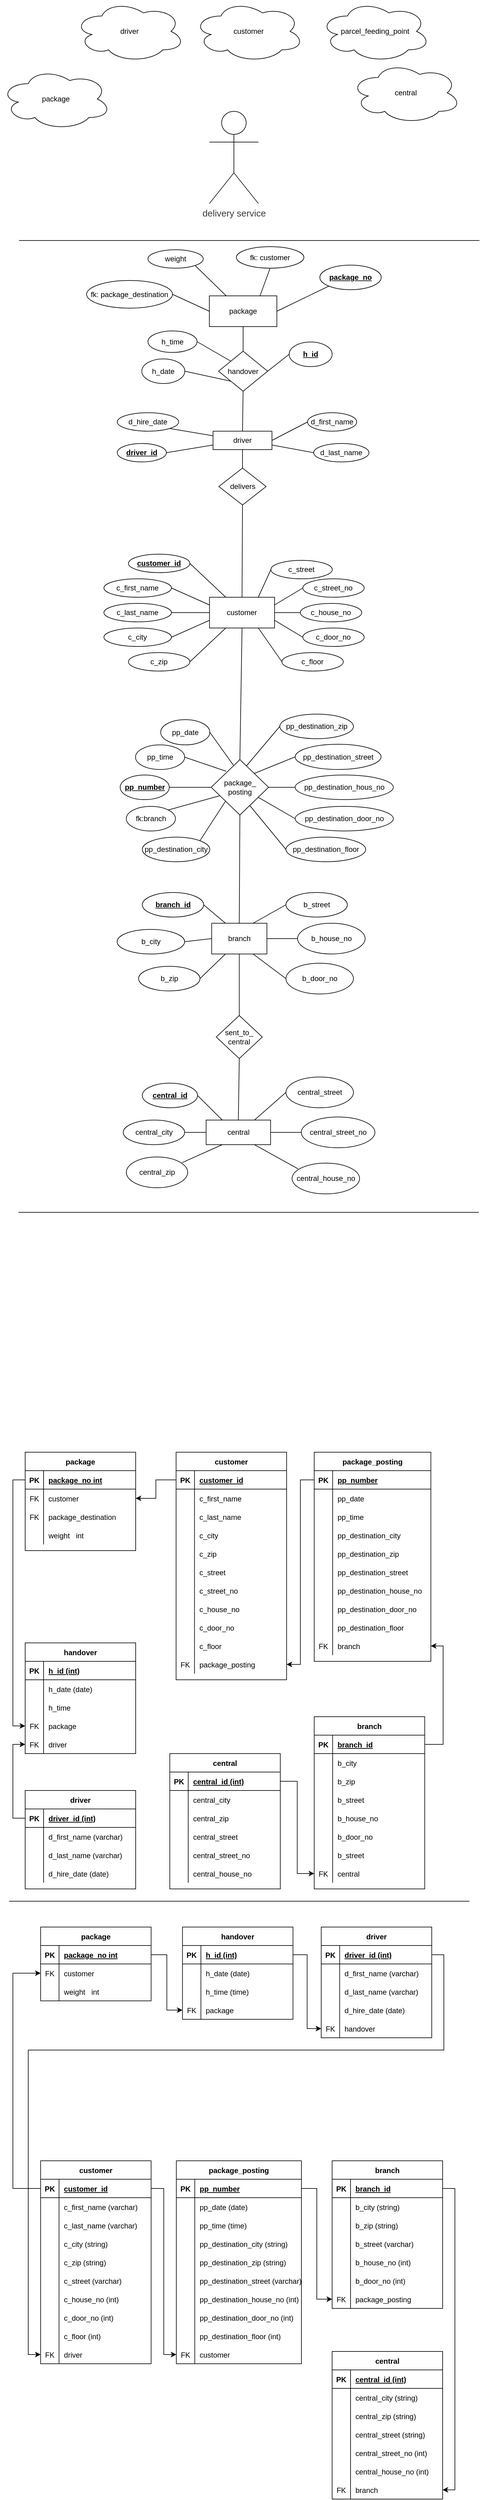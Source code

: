 <mxfile version="13.4.2" type="device"><diagram id="D2-aAuOUnm0j_ced1804" name="Page-1"><mxGraphModel dx="1662" dy="794" grid="1" gridSize="10" guides="1" tooltips="1" connect="1" arrows="1" fold="1" page="1" pageScale="1" pageWidth="827" pageHeight="1169" math="0" shadow="0"><root><mxCell id="0"/><mxCell id="1" parent="0"/><mxCell id="S4MOleMg4JH2tCPaAO70-1" value="&lt;span style=&quot;color: rgb(55 , 58 , 60) ; font-family: , &amp;#34;blinkmacsystemfont&amp;#34; , &amp;#34;segoe ui&amp;#34; , &amp;#34;roboto&amp;#34; , &amp;#34;helvetica neue&amp;#34; , &amp;#34;arial&amp;#34; , sans-serif , &amp;#34;apple color emoji&amp;#34; , &amp;#34;segoe ui emoji&amp;#34; , &amp;#34;segoe ui symbol&amp;#34; ; font-size: 15px ; text-align: left ; background-color: rgb(255 , 255 , 255)&quot;&gt;delivery service&lt;/span&gt;" style="shape=umlActor;verticalLabelPosition=bottom;verticalAlign=top;html=1;outlineConnect=0;" parent="1" vertex="1"><mxGeometry x="350" y="210" width="80" height="150" as="geometry"/></mxCell><mxCell id="S4MOleMg4JH2tCPaAO70-2" value="parcel_feeding_point" style="ellipse;shape=cloud;whiteSpace=wrap;html=1;" parent="1" vertex="1"><mxGeometry x="530" y="30" width="180" height="100" as="geometry"/></mxCell><mxCell id="S4MOleMg4JH2tCPaAO70-6" value="customer" style="ellipse;shape=cloud;whiteSpace=wrap;html=1;" parent="1" vertex="1"><mxGeometry x="324" y="30" width="180" height="100" as="geometry"/></mxCell><mxCell id="S4MOleMg4JH2tCPaAO70-7" value="driver" style="ellipse;shape=cloud;whiteSpace=wrap;html=1;" parent="1" vertex="1"><mxGeometry x="130" y="30" width="180" height="100" as="geometry"/></mxCell><mxCell id="S4MOleMg4JH2tCPaAO70-8" value="package" style="ellipse;shape=cloud;whiteSpace=wrap;html=1;" parent="1" vertex="1"><mxGeometry x="10" y="140" width="180" height="100" as="geometry"/></mxCell><mxCell id="S4MOleMg4JH2tCPaAO70-9" value="central" style="ellipse;shape=cloud;whiteSpace=wrap;html=1;" parent="1" vertex="1"><mxGeometry x="580" y="130" width="180" height="100" as="geometry"/></mxCell><mxCell id="S4MOleMg4JH2tCPaAO70-14" value="package" style="rounded=0;whiteSpace=wrap;html=1;" parent="1" vertex="1"><mxGeometry x="350" y="510" width="110" height="50" as="geometry"/></mxCell><mxCell id="S4MOleMg4JH2tCPaAO70-15" value="" style="endArrow=none;html=1;" parent="1" edge="1"><mxGeometry width="50" height="50" relative="1" as="geometry"><mxPoint x="40" y="420" as="sourcePoint"/><mxPoint x="790" y="420" as="targetPoint"/></mxGeometry></mxCell><mxCell id="S4MOleMg4JH2tCPaAO70-19" value="fk: package_destination" style="ellipse;whiteSpace=wrap;html=1;" parent="1" vertex="1"><mxGeometry x="150" y="485" width="140" height="45" as="geometry"/></mxCell><mxCell id="S4MOleMg4JH2tCPaAO70-20" value="weight" style="ellipse;whiteSpace=wrap;html=1;" parent="1" vertex="1"><mxGeometry x="250" y="435" width="90" height="30" as="geometry"/></mxCell><mxCell id="S4MOleMg4JH2tCPaAO70-21" value="&lt;u&gt;&lt;b&gt;package_no&lt;/b&gt;&lt;/u&gt;" style="ellipse;whiteSpace=wrap;html=1;" parent="1" vertex="1"><mxGeometry x="530" y="460" width="100" height="40" as="geometry"/></mxCell><mxCell id="S4MOleMg4JH2tCPaAO70-22" value="fk: customer" style="ellipse;whiteSpace=wrap;html=1;" parent="1" vertex="1"><mxGeometry x="394" y="430" width="110" height="35" as="geometry"/></mxCell><mxCell id="S4MOleMg4JH2tCPaAO70-23" value="" style="endArrow=none;html=1;exitX=1;exitY=0.5;exitDx=0;exitDy=0;entryX=0;entryY=1;entryDx=0;entryDy=0;" parent="1" source="S4MOleMg4JH2tCPaAO70-14" target="S4MOleMg4JH2tCPaAO70-21" edge="1"><mxGeometry width="50" height="50" relative="1" as="geometry"><mxPoint x="390" y="430" as="sourcePoint"/><mxPoint x="440" y="380" as="targetPoint"/></mxGeometry></mxCell><mxCell id="S4MOleMg4JH2tCPaAO70-27" value="" style="endArrow=none;html=1;exitX=1;exitY=1;exitDx=0;exitDy=0;entryX=0.25;entryY=0;entryDx=0;entryDy=0;" parent="1" source="S4MOleMg4JH2tCPaAO70-20" target="S4MOleMg4JH2tCPaAO70-14" edge="1"><mxGeometry width="50" height="50" relative="1" as="geometry"><mxPoint x="390" y="430" as="sourcePoint"/><mxPoint x="440" y="380" as="targetPoint"/></mxGeometry></mxCell><mxCell id="S4MOleMg4JH2tCPaAO70-28" value="" style="endArrow=none;html=1;exitX=1;exitY=0.5;exitDx=0;exitDy=0;entryX=0;entryY=0.5;entryDx=0;entryDy=0;" parent="1" source="S4MOleMg4JH2tCPaAO70-19" target="S4MOleMg4JH2tCPaAO70-14" edge="1"><mxGeometry width="50" height="50" relative="1" as="geometry"><mxPoint x="390" y="430" as="sourcePoint"/><mxPoint x="440" y="380" as="targetPoint"/></mxGeometry></mxCell><mxCell id="S4MOleMg4JH2tCPaAO70-29" value="" style="endArrow=none;html=1;exitX=0.5;exitY=1;exitDx=0;exitDy=0;entryX=0.75;entryY=0;entryDx=0;entryDy=0;" parent="1" source="S4MOleMg4JH2tCPaAO70-22" target="S4MOleMg4JH2tCPaAO70-14" edge="1"><mxGeometry width="50" height="50" relative="1" as="geometry"><mxPoint x="390" y="430" as="sourcePoint"/><mxPoint x="440" y="380" as="targetPoint"/></mxGeometry></mxCell><mxCell id="S4MOleMg4JH2tCPaAO70-30" value="handover" style="rhombus;whiteSpace=wrap;html=1;" parent="1" vertex="1"><mxGeometry x="365" y="600" width="80" height="65" as="geometry"/></mxCell><mxCell id="S4MOleMg4JH2tCPaAO70-31" value="" style="endArrow=none;html=1;exitX=0.5;exitY=0;exitDx=0;exitDy=0;entryX=0.5;entryY=1;entryDx=0;entryDy=0;" parent="1" source="S4MOleMg4JH2tCPaAO70-30" target="S4MOleMg4JH2tCPaAO70-14" edge="1"><mxGeometry width="50" height="50" relative="1" as="geometry"><mxPoint x="390" y="430" as="sourcePoint"/><mxPoint x="440" y="380" as="targetPoint"/></mxGeometry></mxCell><mxCell id="S4MOleMg4JH2tCPaAO70-32" value="driver" style="rounded=0;whiteSpace=wrap;html=1;" parent="1" vertex="1"><mxGeometry x="356" y="730" width="96" height="30" as="geometry"/></mxCell><mxCell id="S4MOleMg4JH2tCPaAO70-33" value="" style="endArrow=none;html=1;exitX=0.5;exitY=1;exitDx=0;exitDy=0;entryX=0.5;entryY=0;entryDx=0;entryDy=0;" parent="1" source="S4MOleMg4JH2tCPaAO70-30" target="S4MOleMg4JH2tCPaAO70-32" edge="1"><mxGeometry width="50" height="50" relative="1" as="geometry"><mxPoint x="390" y="530" as="sourcePoint"/><mxPoint x="440" y="480" as="targetPoint"/></mxGeometry></mxCell><mxCell id="S4MOleMg4JH2tCPaAO70-36" value="delivers" style="rhombus;whiteSpace=wrap;html=1;" parent="1" vertex="1"><mxGeometry x="365.5" y="790" width="77" height="60" as="geometry"/></mxCell><mxCell id="S4MOleMg4JH2tCPaAO70-37" value="" style="endArrow=none;html=1;exitX=0.5;exitY=1;exitDx=0;exitDy=0;entryX=0.5;entryY=0;entryDx=0;entryDy=0;" parent="1" source="S4MOleMg4JH2tCPaAO70-32" target="S4MOleMg4JH2tCPaAO70-36" edge="1"><mxGeometry width="50" height="50" relative="1" as="geometry"><mxPoint x="390" y="530" as="sourcePoint"/><mxPoint x="440" y="480" as="targetPoint"/></mxGeometry></mxCell><mxCell id="S4MOleMg4JH2tCPaAO70-38" value="customer" style="rounded=0;whiteSpace=wrap;html=1;" parent="1" vertex="1"><mxGeometry x="350.25" y="1000" width="106" height="50" as="geometry"/></mxCell><mxCell id="S4MOleMg4JH2tCPaAO70-39" value="" style="endArrow=none;html=1;entryX=0.5;entryY=1;entryDx=0;entryDy=0;exitX=0.5;exitY=0;exitDx=0;exitDy=0;" parent="1" source="S4MOleMg4JH2tCPaAO70-38" target="S4MOleMg4JH2tCPaAO70-36" edge="1"><mxGeometry width="50" height="50" relative="1" as="geometry"><mxPoint x="387.5" y="930" as="sourcePoint"/><mxPoint x="391.5" y="930.0" as="targetPoint"/></mxGeometry></mxCell><mxCell id="S4MOleMg4JH2tCPaAO70-40" value="package_&lt;br&gt;posting" style="rhombus;whiteSpace=wrap;html=1;" parent="1" vertex="1"><mxGeometry x="353" y="1264" width="93.5" height="90" as="geometry"/></mxCell><mxCell id="S4MOleMg4JH2tCPaAO70-41" value="" style="endArrow=none;html=1;entryX=0.5;entryY=1;entryDx=0;entryDy=0;exitX=0.5;exitY=0;exitDx=0;exitDy=0;" parent="1" source="S4MOleMg4JH2tCPaAO70-40" target="S4MOleMg4JH2tCPaAO70-38" edge="1"><mxGeometry width="50" height="50" relative="1" as="geometry"><mxPoint x="258.25" y="1070" as="sourcePoint"/><mxPoint x="308.25" y="1020" as="targetPoint"/></mxGeometry></mxCell><mxCell id="S4MOleMg4JH2tCPaAO70-42" value="branch" style="rounded=0;whiteSpace=wrap;html=1;" parent="1" vertex="1"><mxGeometry x="353.75" y="1530" width="90" height="50" as="geometry"/></mxCell><mxCell id="S4MOleMg4JH2tCPaAO70-43" value="" style="endArrow=none;html=1;entryX=0.5;entryY=1;entryDx=0;entryDy=0;exitX=0.5;exitY=0;exitDx=0;exitDy=0;" parent="1" source="S4MOleMg4JH2tCPaAO70-42" target="S4MOleMg4JH2tCPaAO70-40" edge="1"><mxGeometry width="50" height="50" relative="1" as="geometry"><mxPoint x="394.75" y="1180" as="sourcePoint"/><mxPoint x="444.75" y="1130" as="targetPoint"/></mxGeometry></mxCell><mxCell id="S4MOleMg4JH2tCPaAO70-44" value="sent_to_&lt;br&gt;central" style="rhombus;whiteSpace=wrap;html=1;" parent="1" vertex="1"><mxGeometry x="361.25" y="1680" width="75" height="70" as="geometry"/></mxCell><mxCell id="S4MOleMg4JH2tCPaAO70-45" value="" style="endArrow=none;html=1;exitX=0.5;exitY=0;exitDx=0;exitDy=0;entryX=0.5;entryY=1;entryDx=0;entryDy=0;" parent="1" source="S4MOleMg4JH2tCPaAO70-44" target="S4MOleMg4JH2tCPaAO70-42" edge="1"><mxGeometry width="50" height="50" relative="1" as="geometry"><mxPoint x="394.75" y="1300" as="sourcePoint"/><mxPoint x="444.75" y="1250" as="targetPoint"/></mxGeometry></mxCell><mxCell id="S4MOleMg4JH2tCPaAO70-46" value="central" style="rounded=0;whiteSpace=wrap;html=1;" parent="1" vertex="1"><mxGeometry x="344.75" y="1850" width="105" height="40" as="geometry"/></mxCell><mxCell id="S4MOleMg4JH2tCPaAO70-47" value="" style="endArrow=none;html=1;exitX=0.5;exitY=0;exitDx=0;exitDy=0;entryX=0.5;entryY=1;entryDx=0;entryDy=0;" parent="1" source="S4MOleMg4JH2tCPaAO70-46" target="S4MOleMg4JH2tCPaAO70-44" edge="1"><mxGeometry width="50" height="50" relative="1" as="geometry"><mxPoint x="394.75" y="1370" as="sourcePoint"/><mxPoint x="444.75" y="1320" as="targetPoint"/></mxGeometry></mxCell><mxCell id="S4MOleMg4JH2tCPaAO70-48" value="h_time" style="ellipse;whiteSpace=wrap;html=1;" parent="1" vertex="1"><mxGeometry x="250" y="567" width="80" height="35" as="geometry"/></mxCell><mxCell id="S4MOleMg4JH2tCPaAO70-49" value="h_date" style="ellipse;whiteSpace=wrap;html=1;" parent="1" vertex="1"><mxGeometry x="240" y="612.5" width="70" height="40" as="geometry"/></mxCell><mxCell id="S4MOleMg4JH2tCPaAO70-50" value="&lt;u&gt;&lt;b&gt;h_id&lt;/b&gt;&lt;/u&gt;" style="ellipse;whiteSpace=wrap;html=1;" parent="1" vertex="1"><mxGeometry x="480" y="585" width="70" height="40" as="geometry"/></mxCell><mxCell id="S4MOleMg4JH2tCPaAO70-51" value="" style="endArrow=none;html=1;exitX=1;exitY=0.5;exitDx=0;exitDy=0;entryX=0;entryY=0.5;entryDx=0;entryDy=0;" parent="1" source="S4MOleMg4JH2tCPaAO70-30" target="S4MOleMg4JH2tCPaAO70-50" edge="1"><mxGeometry width="50" height="50" relative="1" as="geometry"><mxPoint x="440" y="670" as="sourcePoint"/><mxPoint x="490" y="620" as="targetPoint"/></mxGeometry></mxCell><mxCell id="S4MOleMg4JH2tCPaAO70-52" value="" style="endArrow=none;html=1;exitX=1;exitY=0.5;exitDx=0;exitDy=0;entryX=0;entryY=1;entryDx=0;entryDy=0;" parent="1" source="S4MOleMg4JH2tCPaAO70-49" target="S4MOleMg4JH2tCPaAO70-30" edge="1"><mxGeometry width="50" height="50" relative="1" as="geometry"><mxPoint x="440" y="670" as="sourcePoint"/><mxPoint x="490" y="620" as="targetPoint"/></mxGeometry></mxCell><mxCell id="S4MOleMg4JH2tCPaAO70-53" value="" style="endArrow=none;html=1;exitX=1;exitY=0.5;exitDx=0;exitDy=0;entryX=0;entryY=0;entryDx=0;entryDy=0;" parent="1" source="S4MOleMg4JH2tCPaAO70-48" target="S4MOleMg4JH2tCPaAO70-30" edge="1"><mxGeometry width="50" height="50" relative="1" as="geometry"><mxPoint x="440" y="670" as="sourcePoint"/><mxPoint x="490" y="620" as="targetPoint"/></mxGeometry></mxCell><mxCell id="S4MOleMg4JH2tCPaAO70-54" value="d_hire_date" style="ellipse;whiteSpace=wrap;html=1;" parent="1" vertex="1"><mxGeometry x="200" y="700" width="100" height="30" as="geometry"/></mxCell><mxCell id="S4MOleMg4JH2tCPaAO70-55" value="d_last_name" style="ellipse;whiteSpace=wrap;html=1;" parent="1" vertex="1"><mxGeometry x="520" y="750" width="90" height="30" as="geometry"/></mxCell><mxCell id="S4MOleMg4JH2tCPaAO70-56" value="d_first_name" style="ellipse;whiteSpace=wrap;html=1;" parent="1" vertex="1"><mxGeometry x="510" y="700" width="80" height="30" as="geometry"/></mxCell><mxCell id="S4MOleMg4JH2tCPaAO70-57" value="&lt;u&gt;&lt;b&gt;driver_id&lt;/b&gt;&lt;/u&gt;" style="ellipse;whiteSpace=wrap;html=1;" parent="1" vertex="1"><mxGeometry x="200" y="750" width="80" height="30" as="geometry"/></mxCell><mxCell id="S4MOleMg4JH2tCPaAO70-58" value="" style="endArrow=none;html=1;entryX=1;entryY=1;entryDx=0;entryDy=0;exitX=0;exitY=0.25;exitDx=0;exitDy=0;" parent="1" source="S4MOleMg4JH2tCPaAO70-32" target="S4MOleMg4JH2tCPaAO70-54" edge="1"><mxGeometry width="50" height="50" relative="1" as="geometry"><mxPoint x="220" y="790" as="sourcePoint"/><mxPoint x="270" y="740" as="targetPoint"/></mxGeometry></mxCell><mxCell id="S4MOleMg4JH2tCPaAO70-59" value="" style="endArrow=none;html=1;entryX=0;entryY=0.5;entryDx=0;entryDy=0;exitX=1;exitY=0.5;exitDx=0;exitDy=0;" parent="1" source="S4MOleMg4JH2tCPaAO70-32" target="S4MOleMg4JH2tCPaAO70-56" edge="1"><mxGeometry width="50" height="50" relative="1" as="geometry"><mxPoint x="450" y="770" as="sourcePoint"/><mxPoint x="500" y="720" as="targetPoint"/></mxGeometry></mxCell><mxCell id="S4MOleMg4JH2tCPaAO70-60" value="" style="endArrow=none;html=1;entryX=0;entryY=0.5;entryDx=0;entryDy=0;exitX=1;exitY=0.75;exitDx=0;exitDy=0;" parent="1" source="S4MOleMg4JH2tCPaAO70-32" target="S4MOleMg4JH2tCPaAO70-55" edge="1"><mxGeometry width="50" height="50" relative="1" as="geometry"><mxPoint x="460" y="780" as="sourcePoint"/><mxPoint x="510" y="730" as="targetPoint"/></mxGeometry></mxCell><mxCell id="S4MOleMg4JH2tCPaAO70-61" value="" style="endArrow=none;html=1;exitX=1;exitY=0.5;exitDx=0;exitDy=0;entryX=0;entryY=0.75;entryDx=0;entryDy=0;" parent="1" source="S4MOleMg4JH2tCPaAO70-57" target="S4MOleMg4JH2tCPaAO70-32" edge="1"><mxGeometry width="50" height="50" relative="1" as="geometry"><mxPoint x="470" y="790" as="sourcePoint"/><mxPoint x="520" y="740" as="targetPoint"/></mxGeometry></mxCell><mxCell id="S4MOleMg4JH2tCPaAO70-62" value="c_floor" style="ellipse;whiteSpace=wrap;html=1;" parent="1" vertex="1"><mxGeometry x="468.25" y="1090" width="100" height="30" as="geometry"/></mxCell><mxCell id="S4MOleMg4JH2tCPaAO70-63" value="c_door_no" style="ellipse;whiteSpace=wrap;html=1;" parent="1" vertex="1"><mxGeometry x="502.25" y="1050" width="100" height="30" as="geometry"/></mxCell><mxCell id="S4MOleMg4JH2tCPaAO70-64" value="c_house_no" style="ellipse;whiteSpace=wrap;html=1;" parent="1" vertex="1"><mxGeometry x="498.25" y="1010" width="100" height="30" as="geometry"/></mxCell><mxCell id="S4MOleMg4JH2tCPaAO70-65" value="c_street_no" style="ellipse;whiteSpace=wrap;html=1;" parent="1" vertex="1"><mxGeometry x="502.25" y="970" width="100" height="30" as="geometry"/></mxCell><mxCell id="S4MOleMg4JH2tCPaAO70-66" value="c_street" style="ellipse;whiteSpace=wrap;html=1;" parent="1" vertex="1"><mxGeometry x="450.25" y="940" width="100" height="30" as="geometry"/></mxCell><mxCell id="S4MOleMg4JH2tCPaAO70-67" value="c_zip" style="ellipse;whiteSpace=wrap;html=1;" parent="1" vertex="1"><mxGeometry x="218.25" y="1090" width="100" height="30" as="geometry"/></mxCell><mxCell id="S4MOleMg4JH2tCPaAO70-68" value="c_city" style="ellipse;whiteSpace=wrap;html=1;" parent="1" vertex="1"><mxGeometry x="178.25" y="1050" width="110" height="30" as="geometry"/></mxCell><mxCell id="S4MOleMg4JH2tCPaAO70-69" value="c_last_name" style="ellipse;whiteSpace=wrap;html=1;" parent="1" vertex="1"><mxGeometry x="178.25" y="1010" width="110" height="30" as="geometry"/></mxCell><mxCell id="S4MOleMg4JH2tCPaAO70-70" value="c_first_name" style="ellipse;whiteSpace=wrap;html=1;" parent="1" vertex="1"><mxGeometry x="178.25" y="970" width="110" height="30" as="geometry"/></mxCell><mxCell id="S4MOleMg4JH2tCPaAO70-71" value="&lt;u&gt;&lt;b&gt;customer_id&lt;/b&gt;&lt;/u&gt;" style="ellipse;whiteSpace=wrap;html=1;" parent="1" vertex="1"><mxGeometry x="218.25" y="930" width="100" height="30" as="geometry"/></mxCell><mxCell id="S4MOleMg4JH2tCPaAO70-72" value="" style="endArrow=none;html=1;exitX=0.25;exitY=0;exitDx=0;exitDy=0;entryX=1;entryY=0.5;entryDx=0;entryDy=0;" parent="1" source="S4MOleMg4JH2tCPaAO70-38" target="S4MOleMg4JH2tCPaAO70-71" edge="1"><mxGeometry width="50" height="50" relative="1" as="geometry"><mxPoint x="438.25" y="1010" as="sourcePoint"/><mxPoint x="488.25" y="960" as="targetPoint"/></mxGeometry></mxCell><mxCell id="S4MOleMg4JH2tCPaAO70-73" value="" style="endArrow=none;html=1;exitX=1;exitY=0.5;exitDx=0;exitDy=0;entryX=0;entryY=0.25;entryDx=0;entryDy=0;" parent="1" source="S4MOleMg4JH2tCPaAO70-70" target="S4MOleMg4JH2tCPaAO70-38" edge="1"><mxGeometry width="50" height="50" relative="1" as="geometry"><mxPoint x="438.25" y="1010" as="sourcePoint"/><mxPoint x="488.25" y="960" as="targetPoint"/></mxGeometry></mxCell><mxCell id="S4MOleMg4JH2tCPaAO70-74" value="" style="endArrow=none;html=1;exitX=1;exitY=0.5;exitDx=0;exitDy=0;entryX=0;entryY=0.5;entryDx=0;entryDy=0;" parent="1" source="S4MOleMg4JH2tCPaAO70-69" target="S4MOleMg4JH2tCPaAO70-38" edge="1"><mxGeometry width="50" height="50" relative="1" as="geometry"><mxPoint x="438.25" y="1010" as="sourcePoint"/><mxPoint x="488.25" y="960" as="targetPoint"/></mxGeometry></mxCell><mxCell id="S4MOleMg4JH2tCPaAO70-75" value="" style="endArrow=none;html=1;exitX=1;exitY=0.5;exitDx=0;exitDy=0;entryX=0;entryY=0.75;entryDx=0;entryDy=0;" parent="1" source="S4MOleMg4JH2tCPaAO70-68" target="S4MOleMg4JH2tCPaAO70-38" edge="1"><mxGeometry width="50" height="50" relative="1" as="geometry"><mxPoint x="438.25" y="1010" as="sourcePoint"/><mxPoint x="488.25" y="960" as="targetPoint"/></mxGeometry></mxCell><mxCell id="S4MOleMg4JH2tCPaAO70-76" value="" style="endArrow=none;html=1;exitX=1;exitY=0.5;exitDx=0;exitDy=0;entryX=0.25;entryY=1;entryDx=0;entryDy=0;" parent="1" source="S4MOleMg4JH2tCPaAO70-67" target="S4MOleMg4JH2tCPaAO70-38" edge="1"><mxGeometry width="50" height="50" relative="1" as="geometry"><mxPoint x="438.25" y="1010" as="sourcePoint"/><mxPoint x="488.25" y="960" as="targetPoint"/></mxGeometry></mxCell><mxCell id="S4MOleMg4JH2tCPaAO70-77" value="" style="endArrow=none;html=1;exitX=0.75;exitY=0;exitDx=0;exitDy=0;entryX=0;entryY=0.5;entryDx=0;entryDy=0;" parent="1" source="S4MOleMg4JH2tCPaAO70-38" target="S4MOleMg4JH2tCPaAO70-66" edge="1"><mxGeometry width="50" height="50" relative="1" as="geometry"><mxPoint x="438.25" y="1010" as="sourcePoint"/><mxPoint x="488.25" y="960" as="targetPoint"/></mxGeometry></mxCell><mxCell id="S4MOleMg4JH2tCPaAO70-78" value="" style="endArrow=none;html=1;exitX=1;exitY=0.25;exitDx=0;exitDy=0;entryX=0;entryY=0.5;entryDx=0;entryDy=0;" parent="1" source="S4MOleMg4JH2tCPaAO70-38" target="S4MOleMg4JH2tCPaAO70-65" edge="1"><mxGeometry width="50" height="50" relative="1" as="geometry"><mxPoint x="438.25" y="1010" as="sourcePoint"/><mxPoint x="488.25" y="960" as="targetPoint"/></mxGeometry></mxCell><mxCell id="S4MOleMg4JH2tCPaAO70-79" value="" style="endArrow=none;html=1;exitX=1;exitY=0.5;exitDx=0;exitDy=0;entryX=0;entryY=0.5;entryDx=0;entryDy=0;" parent="1" source="S4MOleMg4JH2tCPaAO70-38" target="S4MOleMg4JH2tCPaAO70-64" edge="1"><mxGeometry width="50" height="50" relative="1" as="geometry"><mxPoint x="438.25" y="1010" as="sourcePoint"/><mxPoint x="488.25" y="960" as="targetPoint"/></mxGeometry></mxCell><mxCell id="S4MOleMg4JH2tCPaAO70-80" value="" style="endArrow=none;html=1;exitX=1;exitY=0.75;exitDx=0;exitDy=0;entryX=0;entryY=0.5;entryDx=0;entryDy=0;" parent="1" source="S4MOleMg4JH2tCPaAO70-38" target="S4MOleMg4JH2tCPaAO70-63" edge="1"><mxGeometry width="50" height="50" relative="1" as="geometry"><mxPoint x="438.25" y="1010" as="sourcePoint"/><mxPoint x="488.25" y="960" as="targetPoint"/></mxGeometry></mxCell><mxCell id="S4MOleMg4JH2tCPaAO70-81" value="" style="endArrow=none;html=1;entryX=0;entryY=0.5;entryDx=0;entryDy=0;exitX=0.75;exitY=1;exitDx=0;exitDy=0;" parent="1" source="S4MOleMg4JH2tCPaAO70-38" target="S4MOleMg4JH2tCPaAO70-62" edge="1"><mxGeometry width="50" height="50" relative="1" as="geometry"><mxPoint x="438.25" y="1010" as="sourcePoint"/><mxPoint x="488.25" y="960" as="targetPoint"/></mxGeometry></mxCell><mxCell id="S4MOleMg4JH2tCPaAO70-87" value="fk:branch" style="ellipse;whiteSpace=wrap;html=1;" parent="1" vertex="1"><mxGeometry x="214.75" y="1340" width="80" height="40" as="geometry"/></mxCell><mxCell id="S4MOleMg4JH2tCPaAO70-89" value="pp_time" style="ellipse;whiteSpace=wrap;html=1;" parent="1" vertex="1"><mxGeometry x="229.75" y="1240" width="80" height="40" as="geometry"/></mxCell><mxCell id="S4MOleMg4JH2tCPaAO70-90" value="pp_date" style="ellipse;whiteSpace=wrap;html=1;" parent="1" vertex="1"><mxGeometry x="270.75" y="1199" width="80" height="41" as="geometry"/></mxCell><mxCell id="S4MOleMg4JH2tCPaAO70-91" value="&lt;u&gt;&lt;b&gt;pp_number&lt;/b&gt;&lt;/u&gt;" style="ellipse;whiteSpace=wrap;html=1;" parent="1" vertex="1"><mxGeometry x="204.75" y="1289" width="80" height="40" as="geometry"/></mxCell><mxCell id="S4MOleMg4JH2tCPaAO70-92" value="" style="endArrow=none;html=1;exitX=0.388;exitY=0.102;exitDx=0;exitDy=0;entryX=1;entryY=0.5;entryDx=0;entryDy=0;exitPerimeter=0;" parent="1" source="S4MOleMg4JH2tCPaAO70-40" target="S4MOleMg4JH2tCPaAO70-90" edge="1"><mxGeometry width="50" height="50" relative="1" as="geometry"><mxPoint x="434.75" y="1240" as="sourcePoint"/><mxPoint x="484.75" y="1190" as="targetPoint"/></mxGeometry></mxCell><mxCell id="S4MOleMg4JH2tCPaAO70-93" value="" style="endArrow=none;html=1;exitX=1;exitY=0.5;exitDx=0;exitDy=0;entryX=0.26;entryY=0.21;entryDx=0;entryDy=0;entryPerimeter=0;" parent="1" source="S4MOleMg4JH2tCPaAO70-89" target="S4MOleMg4JH2tCPaAO70-40" edge="1"><mxGeometry width="50" height="50" relative="1" as="geometry"><mxPoint x="444.75" y="1250" as="sourcePoint"/><mxPoint x="494.75" y="1200" as="targetPoint"/></mxGeometry></mxCell><mxCell id="S4MOleMg4JH2tCPaAO70-94" value="" style="endArrow=none;html=1;exitX=0;exitY=0.5;exitDx=0;exitDy=0;entryX=1;entryY=0.5;entryDx=0;entryDy=0;" parent="1" source="S4MOleMg4JH2tCPaAO70-40" target="S4MOleMg4JH2tCPaAO70-91" edge="1"><mxGeometry width="50" height="50" relative="1" as="geometry"><mxPoint x="454.75" y="1260" as="sourcePoint"/><mxPoint x="324.75" y="1315" as="targetPoint"/></mxGeometry></mxCell><mxCell id="S4MOleMg4JH2tCPaAO70-95" value="" style="endArrow=none;html=1;exitX=1;exitY=0;exitDx=0;exitDy=0;entryX=0.144;entryY=0.654;entryDx=0;entryDy=0;entryPerimeter=0;" parent="1" source="S4MOleMg4JH2tCPaAO70-87" target="S4MOleMg4JH2tCPaAO70-40" edge="1"><mxGeometry width="50" height="50" relative="1" as="geometry"><mxPoint x="464.75" y="1270" as="sourcePoint"/><mxPoint x="514.75" y="1220" as="targetPoint"/></mxGeometry></mxCell><mxCell id="S4MOleMg4JH2tCPaAO70-96" value="pp_destination_city" style="ellipse;whiteSpace=wrap;html=1;" parent="1" vertex="1"><mxGeometry x="240.75" y="1390" width="110" height="40" as="geometry"/></mxCell><mxCell id="S4MOleMg4JH2tCPaAO70-97" value="" style="endArrow=none;html=1;exitX=1;exitY=0;exitDx=0;exitDy=0;entryX=0;entryY=1;entryDx=0;entryDy=0;" parent="1" source="S4MOleMg4JH2tCPaAO70-96" target="S4MOleMg4JH2tCPaAO70-40" edge="1"><mxGeometry width="50" height="50" relative="1" as="geometry"><mxPoint x="434.75" y="1300" as="sourcePoint"/><mxPoint x="484.75" y="1250" as="targetPoint"/></mxGeometry></mxCell><mxCell id="S4MOleMg4JH2tCPaAO70-98" value="pp_destination_floor" style="ellipse;whiteSpace=wrap;html=1;" parent="1" vertex="1"><mxGeometry x="474.75" y="1390" width="130" height="40" as="geometry"/></mxCell><mxCell id="S4MOleMg4JH2tCPaAO70-99" value="pp_destination_door_no" style="ellipse;whiteSpace=wrap;html=1;" parent="1" vertex="1"><mxGeometry x="489.75" y="1340" width="160" height="40" as="geometry"/></mxCell><mxCell id="S4MOleMg4JH2tCPaAO70-100" value="pp_destination_hous_no" style="ellipse;whiteSpace=wrap;html=1;" parent="1" vertex="1"><mxGeometry x="489.75" y="1289" width="160" height="40" as="geometry"/></mxCell><mxCell id="S4MOleMg4JH2tCPaAO70-101" value="pp_destination_street" style="ellipse;whiteSpace=wrap;html=1;" parent="1" vertex="1"><mxGeometry x="489.75" y="1239" width="140" height="41" as="geometry"/></mxCell><mxCell id="S4MOleMg4JH2tCPaAO70-102" value="&lt;span style=&quot;color: rgb(0 , 0 , 0) ; font-family: &amp;#34;helvetica&amp;#34; ; font-size: 12px ; font-style: normal ; font-weight: 400 ; letter-spacing: normal ; text-align: center ; text-indent: 0px ; text-transform: none ; word-spacing: 0px ; background-color: rgb(248 , 249 , 250) ; display: inline ; float: none&quot;&gt;pp_destination_zip&lt;/span&gt;" style="ellipse;whiteSpace=wrap;html=1;" parent="1" vertex="1"><mxGeometry x="464.75" y="1190" width="120" height="40" as="geometry"/></mxCell><mxCell id="S4MOleMg4JH2tCPaAO70-103" value="" style="endArrow=none;html=1;exitX=0.614;exitY=0.114;exitDx=0;exitDy=0;exitPerimeter=0;entryX=0;entryY=0.5;entryDx=0;entryDy=0;" parent="1" source="S4MOleMg4JH2tCPaAO70-40" target="S4MOleMg4JH2tCPaAO70-102" edge="1"><mxGeometry width="50" height="50" relative="1" as="geometry"><mxPoint x="434.75" y="1300" as="sourcePoint"/><mxPoint x="484.75" y="1250" as="targetPoint"/></mxGeometry></mxCell><mxCell id="S4MOleMg4JH2tCPaAO70-104" value="" style="endArrow=none;html=1;exitX=1;exitY=0;exitDx=0;exitDy=0;entryX=0;entryY=0.5;entryDx=0;entryDy=0;" parent="1" source="S4MOleMg4JH2tCPaAO70-40" target="S4MOleMg4JH2tCPaAO70-101" edge="1"><mxGeometry width="50" height="50" relative="1" as="geometry"><mxPoint x="434.75" y="1300" as="sourcePoint"/><mxPoint x="484.75" y="1250" as="targetPoint"/></mxGeometry></mxCell><mxCell id="S4MOleMg4JH2tCPaAO70-105" value="" style="endArrow=none;html=1;exitX=1;exitY=0.5;exitDx=0;exitDy=0;entryX=0;entryY=0.5;entryDx=0;entryDy=0;" parent="1" source="S4MOleMg4JH2tCPaAO70-40" target="S4MOleMg4JH2tCPaAO70-100" edge="1"><mxGeometry width="50" height="50" relative="1" as="geometry"><mxPoint x="434.75" y="1300" as="sourcePoint"/><mxPoint x="484.75" y="1250" as="targetPoint"/></mxGeometry></mxCell><mxCell id="S4MOleMg4JH2tCPaAO70-106" value="" style="endArrow=none;html=1;exitX=0.816;exitY=0.679;exitDx=0;exitDy=0;exitPerimeter=0;entryX=0;entryY=0.5;entryDx=0;entryDy=0;" parent="1" source="S4MOleMg4JH2tCPaAO70-40" target="S4MOleMg4JH2tCPaAO70-99" edge="1"><mxGeometry width="50" height="50" relative="1" as="geometry"><mxPoint x="434.75" y="1300" as="sourcePoint"/><mxPoint x="484.75" y="1250" as="targetPoint"/></mxGeometry></mxCell><mxCell id="S4MOleMg4JH2tCPaAO70-107" value="" style="endArrow=none;html=1;exitX=0.675;exitY=0.832;exitDx=0;exitDy=0;entryX=0;entryY=0.5;entryDx=0;entryDy=0;exitPerimeter=0;" parent="1" source="S4MOleMg4JH2tCPaAO70-40" target="S4MOleMg4JH2tCPaAO70-98" edge="1"><mxGeometry width="50" height="50" relative="1" as="geometry"><mxPoint x="434.75" y="1300" as="sourcePoint"/><mxPoint x="484.75" y="1250" as="targetPoint"/></mxGeometry></mxCell><mxCell id="S4MOleMg4JH2tCPaAO70-108" value="b_door_no" style="ellipse;whiteSpace=wrap;html=1;" parent="1" vertex="1"><mxGeometry x="474.75" y="1595" width="110" height="50" as="geometry"/></mxCell><mxCell id="S4MOleMg4JH2tCPaAO70-109" value="b_house_no" style="ellipse;whiteSpace=wrap;html=1;" parent="1" vertex="1"><mxGeometry x="493.75" y="1530" width="110" height="50" as="geometry"/></mxCell><mxCell id="S4MOleMg4JH2tCPaAO70-110" value="b_street" style="ellipse;whiteSpace=wrap;html=1;" parent="1" vertex="1"><mxGeometry x="474.75" y="1480" width="100" height="40" as="geometry"/></mxCell><mxCell id="S4MOleMg4JH2tCPaAO70-111" value="b_zip" style="ellipse;whiteSpace=wrap;html=1;" parent="1" vertex="1"><mxGeometry x="234.75" y="1600" width="100" height="40" as="geometry"/></mxCell><mxCell id="S4MOleMg4JH2tCPaAO70-112" value="b_city" style="ellipse;whiteSpace=wrap;html=1;" parent="1" vertex="1"><mxGeometry x="199.75" y="1540" width="110" height="40" as="geometry"/></mxCell><mxCell id="S4MOleMg4JH2tCPaAO70-113" value="&lt;b&gt;&lt;u&gt;branch_id&lt;/u&gt;&lt;/b&gt;" style="ellipse;whiteSpace=wrap;html=1;" parent="1" vertex="1"><mxGeometry x="240.75" y="1480" width="100" height="40" as="geometry"/></mxCell><mxCell id="S4MOleMg4JH2tCPaAO70-114" value="" style="endArrow=none;html=1;entryX=1;entryY=0.5;entryDx=0;entryDy=0;exitX=0.25;exitY=0;exitDx=0;exitDy=0;" parent="1" source="S4MOleMg4JH2tCPaAO70-42" target="S4MOleMg4JH2tCPaAO70-113" edge="1"><mxGeometry width="50" height="50" relative="1" as="geometry"><mxPoint x="434.75" y="1580" as="sourcePoint"/><mxPoint x="484.75" y="1530" as="targetPoint"/></mxGeometry></mxCell><mxCell id="S4MOleMg4JH2tCPaAO70-115" value="" style="endArrow=none;html=1;exitX=1;exitY=0.5;exitDx=0;exitDy=0;entryX=0;entryY=0.5;entryDx=0;entryDy=0;" parent="1" source="S4MOleMg4JH2tCPaAO70-112" target="S4MOleMg4JH2tCPaAO70-42" edge="1"><mxGeometry width="50" height="50" relative="1" as="geometry"><mxPoint x="444.75" y="1590" as="sourcePoint"/><mxPoint x="494.75" y="1540" as="targetPoint"/></mxGeometry></mxCell><mxCell id="S4MOleMg4JH2tCPaAO70-116" value="" style="endArrow=none;html=1;exitX=1;exitY=0.5;exitDx=0;exitDy=0;entryX=0.25;entryY=1;entryDx=0;entryDy=0;" parent="1" source="S4MOleMg4JH2tCPaAO70-111" target="S4MOleMg4JH2tCPaAO70-42" edge="1"><mxGeometry width="50" height="50" relative="1" as="geometry"><mxPoint x="454.75" y="1600" as="sourcePoint"/><mxPoint x="504.75" y="1550" as="targetPoint"/></mxGeometry></mxCell><mxCell id="S4MOleMg4JH2tCPaAO70-117" value="" style="endArrow=none;html=1;exitX=0.75;exitY=0;exitDx=0;exitDy=0;entryX=0;entryY=0.5;entryDx=0;entryDy=0;" parent="1" source="S4MOleMg4JH2tCPaAO70-42" target="S4MOleMg4JH2tCPaAO70-110" edge="1"><mxGeometry width="50" height="50" relative="1" as="geometry"><mxPoint x="464.75" y="1610" as="sourcePoint"/><mxPoint x="514.75" y="1560" as="targetPoint"/></mxGeometry></mxCell><mxCell id="S4MOleMg4JH2tCPaAO70-118" value="" style="endArrow=none;html=1;exitX=1;exitY=0.5;exitDx=0;exitDy=0;entryX=0;entryY=0.5;entryDx=0;entryDy=0;" parent="1" source="S4MOleMg4JH2tCPaAO70-42" target="S4MOleMg4JH2tCPaAO70-109" edge="1"><mxGeometry width="50" height="50" relative="1" as="geometry"><mxPoint x="474.75" y="1620" as="sourcePoint"/><mxPoint x="524.75" y="1570" as="targetPoint"/></mxGeometry></mxCell><mxCell id="S4MOleMg4JH2tCPaAO70-119" value="" style="endArrow=none;html=1;exitX=0.75;exitY=1;exitDx=0;exitDy=0;entryX=0;entryY=0.5;entryDx=0;entryDy=0;" parent="1" source="S4MOleMg4JH2tCPaAO70-42" target="S4MOleMg4JH2tCPaAO70-108" edge="1"><mxGeometry width="50" height="50" relative="1" as="geometry"><mxPoint x="484.75" y="1630" as="sourcePoint"/><mxPoint x="534.75" y="1580" as="targetPoint"/></mxGeometry></mxCell><mxCell id="S4MOleMg4JH2tCPaAO70-120" value="central_house_no" style="ellipse;whiteSpace=wrap;html=1;" parent="1" vertex="1"><mxGeometry x="484.75" y="1920" width="110" height="50" as="geometry"/></mxCell><mxCell id="S4MOleMg4JH2tCPaAO70-121" value="central_street_no" style="ellipse;whiteSpace=wrap;html=1;" parent="1" vertex="1"><mxGeometry x="499.75" y="1845" width="120" height="50" as="geometry"/></mxCell><mxCell id="S4MOleMg4JH2tCPaAO70-122" value="central_street" style="ellipse;whiteSpace=wrap;html=1;" parent="1" vertex="1"><mxGeometry x="474.75" y="1780" width="110" height="50" as="geometry"/></mxCell><mxCell id="S4MOleMg4JH2tCPaAO70-123" value="central_zip" style="ellipse;whiteSpace=wrap;html=1;" parent="1" vertex="1"><mxGeometry x="214.75" y="1910" width="100" height="50" as="geometry"/></mxCell><mxCell id="S4MOleMg4JH2tCPaAO70-124" value="central_city" style="ellipse;whiteSpace=wrap;html=1;" parent="1" vertex="1"><mxGeometry x="209.75" y="1850" width="100" height="40" as="geometry"/></mxCell><mxCell id="S4MOleMg4JH2tCPaAO70-125" value="&lt;b&gt;&lt;u&gt;central_id&lt;/u&gt;&lt;/b&gt;" style="ellipse;whiteSpace=wrap;html=1;" parent="1" vertex="1"><mxGeometry x="240.75" y="1790" width="90" height="40" as="geometry"/></mxCell><mxCell id="S4MOleMg4JH2tCPaAO70-126" value="" style="endArrow=none;html=1;exitX=0.25;exitY=0;exitDx=0;exitDy=0;entryX=1;entryY=0.5;entryDx=0;entryDy=0;" parent="1" source="S4MOleMg4JH2tCPaAO70-46" target="S4MOleMg4JH2tCPaAO70-125" edge="1"><mxGeometry width="50" height="50" relative="1" as="geometry"><mxPoint x="434.75" y="1870" as="sourcePoint"/><mxPoint x="484.75" y="1820" as="targetPoint"/></mxGeometry></mxCell><mxCell id="S4MOleMg4JH2tCPaAO70-127" value="" style="endArrow=none;html=1;exitX=0;exitY=0.5;exitDx=0;exitDy=0;entryX=1;entryY=0.5;entryDx=0;entryDy=0;" parent="1" source="S4MOleMg4JH2tCPaAO70-46" target="S4MOleMg4JH2tCPaAO70-124" edge="1"><mxGeometry width="50" height="50" relative="1" as="geometry"><mxPoint x="444.75" y="1880" as="sourcePoint"/><mxPoint x="494.75" y="1830" as="targetPoint"/></mxGeometry></mxCell><mxCell id="S4MOleMg4JH2tCPaAO70-128" value="" style="endArrow=none;html=1;exitX=0.25;exitY=1;exitDx=0;exitDy=0;entryX=0.91;entryY=0.183;entryDx=0;entryDy=0;entryPerimeter=0;" parent="1" source="S4MOleMg4JH2tCPaAO70-46" target="S4MOleMg4JH2tCPaAO70-123" edge="1"><mxGeometry width="50" height="50" relative="1" as="geometry"><mxPoint x="454.75" y="1890" as="sourcePoint"/><mxPoint x="504.75" y="1840" as="targetPoint"/></mxGeometry></mxCell><mxCell id="S4MOleMg4JH2tCPaAO70-129" value="" style="endArrow=none;html=1;exitX=0.75;exitY=0;exitDx=0;exitDy=0;entryX=0;entryY=0.5;entryDx=0;entryDy=0;" parent="1" source="S4MOleMg4JH2tCPaAO70-46" target="S4MOleMg4JH2tCPaAO70-122" edge="1"><mxGeometry width="50" height="50" relative="1" as="geometry"><mxPoint x="464.75" y="1900" as="sourcePoint"/><mxPoint x="514.75" y="1850" as="targetPoint"/></mxGeometry></mxCell><mxCell id="S4MOleMg4JH2tCPaAO70-130" value="" style="endArrow=none;html=1;exitX=1;exitY=0.5;exitDx=0;exitDy=0;entryX=0;entryY=0.5;entryDx=0;entryDy=0;" parent="1" source="S4MOleMg4JH2tCPaAO70-46" target="S4MOleMg4JH2tCPaAO70-121" edge="1"><mxGeometry width="50" height="50" relative="1" as="geometry"><mxPoint x="474.75" y="1910" as="sourcePoint"/><mxPoint x="524.75" y="1860" as="targetPoint"/></mxGeometry></mxCell><mxCell id="S4MOleMg4JH2tCPaAO70-131" value="" style="endArrow=none;html=1;entryX=0.75;entryY=1;entryDx=0;entryDy=0;exitX=0.091;exitY=0.189;exitDx=0;exitDy=0;exitPerimeter=0;" parent="1" source="S4MOleMg4JH2tCPaAO70-120" target="S4MOleMg4JH2tCPaAO70-46" edge="1"><mxGeometry width="50" height="50" relative="1" as="geometry"><mxPoint x="484.75" y="1920" as="sourcePoint"/><mxPoint x="534.75" y="1870" as="targetPoint"/></mxGeometry></mxCell><mxCell id="S4MOleMg4JH2tCPaAO70-132" value="" style="endArrow=none;html=1;" parent="1" edge="1"><mxGeometry width="50" height="50" relative="1" as="geometry"><mxPoint x="39" y="2000" as="sourcePoint"/><mxPoint x="789" y="2000" as="targetPoint"/></mxGeometry></mxCell><mxCell id="S4MOleMg4JH2tCPaAO70-308" style="edgeStyle=orthogonalEdgeStyle;rounded=0;orthogonalLoop=1;jettySize=auto;html=1;exitX=0;exitY=0.5;exitDx=0;exitDy=0;entryX=0;entryY=0.5;entryDx=0;entryDy=0;" parent="1" source="S4MOleMg4JH2tCPaAO70-163" target="S4MOleMg4JH2tCPaAO70-302" edge="1"><mxGeometry relative="1" as="geometry"/></mxCell><mxCell id="S4MOleMg4JH2tCPaAO70-309" style="edgeStyle=orthogonalEdgeStyle;rounded=0;orthogonalLoop=1;jettySize=auto;html=1;exitX=0;exitY=0.5;exitDx=0;exitDy=0;entryX=0;entryY=0.5;entryDx=0;entryDy=0;" parent="1" source="S4MOleMg4JH2tCPaAO70-134" target="S4MOleMg4JH2tCPaAO70-287" edge="1"><mxGeometry relative="1" as="geometry"/></mxCell><mxCell id="S4MOleMg4JH2tCPaAO70-310" style="edgeStyle=orthogonalEdgeStyle;rounded=0;orthogonalLoop=1;jettySize=auto;html=1;exitX=0;exitY=0.5;exitDx=0;exitDy=0;entryX=1;entryY=0.5;entryDx=0;entryDy=0;" parent="1" source="S4MOleMg4JH2tCPaAO70-176" target="S4MOleMg4JH2tCPaAO70-137" edge="1"><mxGeometry relative="1" as="geometry"/></mxCell><mxCell id="S4MOleMg4JH2tCPaAO70-311" style="edgeStyle=orthogonalEdgeStyle;rounded=0;orthogonalLoop=1;jettySize=auto;html=1;exitX=0;exitY=0.5;exitDx=0;exitDy=0;entryX=1;entryY=0.5;entryDx=0;entryDy=0;" parent="1" source="S4MOleMg4JH2tCPaAO70-213" target="S4MOleMg4JH2tCPaAO70-298" edge="1"><mxGeometry relative="1" as="geometry"/></mxCell><mxCell id="S4MOleMg4JH2tCPaAO70-312" style="edgeStyle=orthogonalEdgeStyle;rounded=0;orthogonalLoop=1;jettySize=auto;html=1;exitX=1;exitY=0.5;exitDx=0;exitDy=0;entryX=1;entryY=0.5;entryDx=0;entryDy=0;" parent="1" source="S4MOleMg4JH2tCPaAO70-244" target="S4MOleMg4JH2tCPaAO70-240" edge="1"><mxGeometry relative="1" as="geometry"/></mxCell><mxCell id="S4MOleMg4JH2tCPaAO70-313" style="edgeStyle=orthogonalEdgeStyle;rounded=0;orthogonalLoop=1;jettySize=auto;html=1;exitX=1;exitY=0.5;exitDx=0;exitDy=0;entryX=0;entryY=0.5;entryDx=0;entryDy=0;" parent="1" source="S4MOleMg4JH2tCPaAO70-266" target="S4MOleMg4JH2tCPaAO70-293" edge="1"><mxGeometry relative="1" as="geometry"/></mxCell><mxCell id="S4MOleMg4JH2tCPaAO70-175" value="customer" style="shape=table;startSize=30;container=1;collapsible=1;childLayout=tableLayout;fixedRows=1;rowLines=0;fontStyle=1;align=center;resizeLast=1;" parent="1" vertex="1"><mxGeometry x="295.83" y="2390" width="180" height="370" as="geometry"/></mxCell><mxCell id="S4MOleMg4JH2tCPaAO70-176" value="" style="shape=partialRectangle;collapsible=0;dropTarget=0;pointerEvents=0;fillColor=none;top=0;left=0;bottom=1;right=0;points=[[0,0.5],[1,0.5]];portConstraint=eastwest;" parent="S4MOleMg4JH2tCPaAO70-175" vertex="1"><mxGeometry y="30" width="180" height="30" as="geometry"/></mxCell><mxCell id="S4MOleMg4JH2tCPaAO70-177" value="PK" style="shape=partialRectangle;connectable=0;fillColor=none;top=0;left=0;bottom=0;right=0;fontStyle=1;overflow=hidden;" parent="S4MOleMg4JH2tCPaAO70-176" vertex="1"><mxGeometry width="30" height="30" as="geometry"/></mxCell><mxCell id="S4MOleMg4JH2tCPaAO70-178" value="customer_id" style="shape=partialRectangle;connectable=0;fillColor=none;top=0;left=0;bottom=0;right=0;align=left;spacingLeft=6;fontStyle=5;overflow=hidden;" parent="S4MOleMg4JH2tCPaAO70-176" vertex="1"><mxGeometry x="30" width="150" height="30" as="geometry"/></mxCell><mxCell id="S4MOleMg4JH2tCPaAO70-179" value="" style="shape=partialRectangle;collapsible=0;dropTarget=0;pointerEvents=0;fillColor=none;top=0;left=0;bottom=0;right=0;points=[[0,0.5],[1,0.5]];portConstraint=eastwest;" parent="S4MOleMg4JH2tCPaAO70-175" vertex="1"><mxGeometry y="60" width="180" height="30" as="geometry"/></mxCell><mxCell id="S4MOleMg4JH2tCPaAO70-180" value="" style="shape=partialRectangle;connectable=0;fillColor=none;top=0;left=0;bottom=0;right=0;editable=1;overflow=hidden;" parent="S4MOleMg4JH2tCPaAO70-179" vertex="1"><mxGeometry width="30" height="30" as="geometry"/></mxCell><mxCell id="S4MOleMg4JH2tCPaAO70-181" value="c_first_name" style="shape=partialRectangle;connectable=0;fillColor=none;top=0;left=0;bottom=0;right=0;align=left;spacingLeft=6;overflow=hidden;" parent="S4MOleMg4JH2tCPaAO70-179" vertex="1"><mxGeometry x="30" width="150" height="30" as="geometry"/></mxCell><mxCell id="S4MOleMg4JH2tCPaAO70-182" value="" style="shape=partialRectangle;collapsible=0;dropTarget=0;pointerEvents=0;fillColor=none;top=0;left=0;bottom=0;right=0;points=[[0,0.5],[1,0.5]];portConstraint=eastwest;" parent="S4MOleMg4JH2tCPaAO70-175" vertex="1"><mxGeometry y="90" width="180" height="30" as="geometry"/></mxCell><mxCell id="S4MOleMg4JH2tCPaAO70-183" value="" style="shape=partialRectangle;connectable=0;fillColor=none;top=0;left=0;bottom=0;right=0;editable=1;overflow=hidden;" parent="S4MOleMg4JH2tCPaAO70-182" vertex="1"><mxGeometry width="30" height="30" as="geometry"/></mxCell><mxCell id="S4MOleMg4JH2tCPaAO70-184" value="c_last_name" style="shape=partialRectangle;connectable=0;fillColor=none;top=0;left=0;bottom=0;right=0;align=left;spacingLeft=6;overflow=hidden;" parent="S4MOleMg4JH2tCPaAO70-182" vertex="1"><mxGeometry x="30" width="150" height="30" as="geometry"/></mxCell><mxCell id="S4MOleMg4JH2tCPaAO70-185" value="" style="shape=partialRectangle;collapsible=0;dropTarget=0;pointerEvents=0;fillColor=none;top=0;left=0;bottom=0;right=0;points=[[0,0.5],[1,0.5]];portConstraint=eastwest;" parent="S4MOleMg4JH2tCPaAO70-175" vertex="1"><mxGeometry y="120" width="180" height="30" as="geometry"/></mxCell><mxCell id="S4MOleMg4JH2tCPaAO70-186" value="" style="shape=partialRectangle;connectable=0;fillColor=none;top=0;left=0;bottom=0;right=0;editable=1;overflow=hidden;" parent="S4MOleMg4JH2tCPaAO70-185" vertex="1"><mxGeometry width="30" height="30" as="geometry"/></mxCell><mxCell id="S4MOleMg4JH2tCPaAO70-187" value="c_city" style="shape=partialRectangle;connectable=0;fillColor=none;top=0;left=0;bottom=0;right=0;align=left;spacingLeft=6;overflow=hidden;fontStyle=0" parent="S4MOleMg4JH2tCPaAO70-185" vertex="1"><mxGeometry x="30" width="150" height="30" as="geometry"/></mxCell><mxCell id="S4MOleMg4JH2tCPaAO70-188" value="" style="shape=partialRectangle;collapsible=0;dropTarget=0;pointerEvents=0;fillColor=none;top=0;left=0;bottom=0;right=0;points=[[0,0.5],[1,0.5]];portConstraint=eastwest;" parent="S4MOleMg4JH2tCPaAO70-175" vertex="1"><mxGeometry y="150" width="180" height="30" as="geometry"/></mxCell><mxCell id="S4MOleMg4JH2tCPaAO70-189" value="" style="shape=partialRectangle;connectable=0;fillColor=none;top=0;left=0;bottom=0;right=0;editable=1;overflow=hidden;" parent="S4MOleMg4JH2tCPaAO70-188" vertex="1"><mxGeometry width="30" height="30" as="geometry"/></mxCell><mxCell id="S4MOleMg4JH2tCPaAO70-190" value="c_zip" style="shape=partialRectangle;connectable=0;fillColor=none;top=0;left=0;bottom=0;right=0;align=left;spacingLeft=6;overflow=hidden;fontStyle=0" parent="S4MOleMg4JH2tCPaAO70-188" vertex="1"><mxGeometry x="30" width="150" height="30" as="geometry"/></mxCell><mxCell id="S4MOleMg4JH2tCPaAO70-191" value="" style="shape=partialRectangle;collapsible=0;dropTarget=0;pointerEvents=0;fillColor=none;top=0;left=0;bottom=0;right=0;points=[[0,0.5],[1,0.5]];portConstraint=eastwest;" parent="S4MOleMg4JH2tCPaAO70-175" vertex="1"><mxGeometry y="180" width="180" height="30" as="geometry"/></mxCell><mxCell id="S4MOleMg4JH2tCPaAO70-192" value="" style="shape=partialRectangle;connectable=0;fillColor=none;top=0;left=0;bottom=0;right=0;editable=1;overflow=hidden;" parent="S4MOleMg4JH2tCPaAO70-191" vertex="1"><mxGeometry width="30" height="30" as="geometry"/></mxCell><mxCell id="S4MOleMg4JH2tCPaAO70-193" value="c_street" style="shape=partialRectangle;connectable=0;fillColor=none;top=0;left=0;bottom=0;right=0;align=left;spacingLeft=6;overflow=hidden;fontStyle=0" parent="S4MOleMg4JH2tCPaAO70-191" vertex="1"><mxGeometry x="30" width="150" height="30" as="geometry"/></mxCell><mxCell id="S4MOleMg4JH2tCPaAO70-194" value="" style="shape=partialRectangle;collapsible=0;dropTarget=0;pointerEvents=0;fillColor=none;top=0;left=0;bottom=0;right=0;points=[[0,0.5],[1,0.5]];portConstraint=eastwest;" parent="S4MOleMg4JH2tCPaAO70-175" vertex="1"><mxGeometry y="210" width="180" height="30" as="geometry"/></mxCell><mxCell id="S4MOleMg4JH2tCPaAO70-195" value="" style="shape=partialRectangle;connectable=0;fillColor=none;top=0;left=0;bottom=0;right=0;editable=1;overflow=hidden;" parent="S4MOleMg4JH2tCPaAO70-194" vertex="1"><mxGeometry width="30" height="30" as="geometry"/></mxCell><mxCell id="S4MOleMg4JH2tCPaAO70-196" value="c_street_no" style="shape=partialRectangle;connectable=0;fillColor=none;top=0;left=0;bottom=0;right=0;align=left;spacingLeft=6;overflow=hidden;fontStyle=0" parent="S4MOleMg4JH2tCPaAO70-194" vertex="1"><mxGeometry x="30" width="150" height="30" as="geometry"/></mxCell><mxCell id="S4MOleMg4JH2tCPaAO70-197" value="" style="shape=partialRectangle;collapsible=0;dropTarget=0;pointerEvents=0;fillColor=none;top=0;left=0;bottom=0;right=0;points=[[0,0.5],[1,0.5]];portConstraint=eastwest;" parent="S4MOleMg4JH2tCPaAO70-175" vertex="1"><mxGeometry y="240" width="180" height="30" as="geometry"/></mxCell><mxCell id="S4MOleMg4JH2tCPaAO70-198" value="" style="shape=partialRectangle;connectable=0;fillColor=none;top=0;left=0;bottom=0;right=0;editable=1;overflow=hidden;" parent="S4MOleMg4JH2tCPaAO70-197" vertex="1"><mxGeometry width="30" height="30" as="geometry"/></mxCell><mxCell id="S4MOleMg4JH2tCPaAO70-199" value="c_house_no" style="shape=partialRectangle;connectable=0;fillColor=none;top=0;left=0;bottom=0;right=0;align=left;spacingLeft=6;overflow=hidden;fontStyle=0" parent="S4MOleMg4JH2tCPaAO70-197" vertex="1"><mxGeometry x="30" width="150" height="30" as="geometry"/></mxCell><mxCell id="S4MOleMg4JH2tCPaAO70-200" value="" style="shape=partialRectangle;collapsible=0;dropTarget=0;pointerEvents=0;fillColor=none;top=0;left=0;bottom=0;right=0;points=[[0,0.5],[1,0.5]];portConstraint=eastwest;" parent="S4MOleMg4JH2tCPaAO70-175" vertex="1"><mxGeometry y="270" width="180" height="30" as="geometry"/></mxCell><mxCell id="S4MOleMg4JH2tCPaAO70-201" value="" style="shape=partialRectangle;connectable=0;fillColor=none;top=0;left=0;bottom=0;right=0;editable=1;overflow=hidden;" parent="S4MOleMg4JH2tCPaAO70-200" vertex="1"><mxGeometry width="30" height="30" as="geometry"/></mxCell><mxCell id="S4MOleMg4JH2tCPaAO70-202" value="c_door_no" style="shape=partialRectangle;connectable=0;fillColor=none;top=0;left=0;bottom=0;right=0;align=left;spacingLeft=6;overflow=hidden;fontStyle=0" parent="S4MOleMg4JH2tCPaAO70-200" vertex="1"><mxGeometry x="30" width="150" height="30" as="geometry"/></mxCell><mxCell id="S4MOleMg4JH2tCPaAO70-203" value="" style="shape=partialRectangle;collapsible=0;dropTarget=0;pointerEvents=0;fillColor=none;top=0;left=0;bottom=0;right=0;points=[[0,0.5],[1,0.5]];portConstraint=eastwest;" parent="S4MOleMg4JH2tCPaAO70-175" vertex="1"><mxGeometry y="300" width="180" height="30" as="geometry"/></mxCell><mxCell id="S4MOleMg4JH2tCPaAO70-204" value="" style="shape=partialRectangle;connectable=0;fillColor=none;top=0;left=0;bottom=0;right=0;editable=1;overflow=hidden;" parent="S4MOleMg4JH2tCPaAO70-203" vertex="1"><mxGeometry width="30" height="30" as="geometry"/></mxCell><mxCell id="S4MOleMg4JH2tCPaAO70-205" value="c_floor" style="shape=partialRectangle;connectable=0;fillColor=none;top=0;left=0;bottom=0;right=0;align=left;spacingLeft=6;overflow=hidden;fontStyle=0" parent="S4MOleMg4JH2tCPaAO70-203" vertex="1"><mxGeometry x="30" width="150" height="30" as="geometry"/></mxCell><mxCell id="S4MOleMg4JH2tCPaAO70-298" value="" style="shape=partialRectangle;collapsible=0;dropTarget=0;pointerEvents=0;fillColor=none;top=0;left=0;bottom=0;right=0;points=[[0,0.5],[1,0.5]];portConstraint=eastwest;" parent="S4MOleMg4JH2tCPaAO70-175" vertex="1"><mxGeometry y="330" width="180" height="30" as="geometry"/></mxCell><mxCell id="S4MOleMg4JH2tCPaAO70-299" value="FK" style="shape=partialRectangle;connectable=0;fillColor=none;top=0;left=0;bottom=0;right=0;editable=1;overflow=hidden;" parent="S4MOleMg4JH2tCPaAO70-298" vertex="1"><mxGeometry width="30" height="30" as="geometry"/></mxCell><mxCell id="S4MOleMg4JH2tCPaAO70-300" value="package_posting" style="shape=partialRectangle;connectable=0;fillColor=none;top=0;left=0;bottom=0;right=0;align=left;spacingLeft=6;overflow=hidden;fontStyle=0" parent="S4MOleMg4JH2tCPaAO70-298" vertex="1"><mxGeometry x="30" width="150" height="30" as="geometry"/></mxCell><mxCell id="S4MOleMg4JH2tCPaAO70-212" value="package_posting" style="shape=table;startSize=30;container=1;collapsible=1;childLayout=tableLayout;fixedRows=1;rowLines=0;fontStyle=1;align=center;resizeLast=1;" parent="1" vertex="1"><mxGeometry x="520.83" y="2390" width="190" height="340" as="geometry"/></mxCell><mxCell id="S4MOleMg4JH2tCPaAO70-213" value="" style="shape=partialRectangle;collapsible=0;dropTarget=0;pointerEvents=0;fillColor=none;top=0;left=0;bottom=1;right=0;points=[[0,0.5],[1,0.5]];portConstraint=eastwest;" parent="S4MOleMg4JH2tCPaAO70-212" vertex="1"><mxGeometry y="30" width="190" height="30" as="geometry"/></mxCell><mxCell id="S4MOleMg4JH2tCPaAO70-214" value="PK" style="shape=partialRectangle;connectable=0;fillColor=none;top=0;left=0;bottom=0;right=0;fontStyle=1;overflow=hidden;" parent="S4MOleMg4JH2tCPaAO70-213" vertex="1"><mxGeometry width="30" height="30" as="geometry"/></mxCell><mxCell id="S4MOleMg4JH2tCPaAO70-215" value="pp_number" style="shape=partialRectangle;connectable=0;fillColor=none;top=0;left=0;bottom=0;right=0;align=left;spacingLeft=6;fontStyle=5;overflow=hidden;" parent="S4MOleMg4JH2tCPaAO70-213" vertex="1"><mxGeometry x="30" width="160" height="30" as="geometry"/></mxCell><mxCell id="S4MOleMg4JH2tCPaAO70-216" value="" style="shape=partialRectangle;collapsible=0;dropTarget=0;pointerEvents=0;fillColor=none;top=0;left=0;bottom=0;right=0;points=[[0,0.5],[1,0.5]];portConstraint=eastwest;" parent="S4MOleMg4JH2tCPaAO70-212" vertex="1"><mxGeometry y="60" width="190" height="30" as="geometry"/></mxCell><mxCell id="S4MOleMg4JH2tCPaAO70-217" value="" style="shape=partialRectangle;connectable=0;fillColor=none;top=0;left=0;bottom=0;right=0;editable=1;overflow=hidden;" parent="S4MOleMg4JH2tCPaAO70-216" vertex="1"><mxGeometry width="30" height="30" as="geometry"/></mxCell><mxCell id="S4MOleMg4JH2tCPaAO70-218" value="pp_date" style="shape=partialRectangle;connectable=0;fillColor=none;top=0;left=0;bottom=0;right=0;align=left;spacingLeft=6;overflow=hidden;" parent="S4MOleMg4JH2tCPaAO70-216" vertex="1"><mxGeometry x="30" width="160" height="30" as="geometry"/></mxCell><mxCell id="S4MOleMg4JH2tCPaAO70-219" value="" style="shape=partialRectangle;collapsible=0;dropTarget=0;pointerEvents=0;fillColor=none;top=0;left=0;bottom=0;right=0;points=[[0,0.5],[1,0.5]];portConstraint=eastwest;" parent="S4MOleMg4JH2tCPaAO70-212" vertex="1"><mxGeometry y="90" width="190" height="30" as="geometry"/></mxCell><mxCell id="S4MOleMg4JH2tCPaAO70-220" value="" style="shape=partialRectangle;connectable=0;fillColor=none;top=0;left=0;bottom=0;right=0;editable=1;overflow=hidden;" parent="S4MOleMg4JH2tCPaAO70-219" vertex="1"><mxGeometry width="30" height="30" as="geometry"/></mxCell><mxCell id="S4MOleMg4JH2tCPaAO70-221" value="pp_time" style="shape=partialRectangle;connectable=0;fillColor=none;top=0;left=0;bottom=0;right=0;align=left;spacingLeft=6;overflow=hidden;" parent="S4MOleMg4JH2tCPaAO70-219" vertex="1"><mxGeometry x="30" width="160" height="30" as="geometry"/></mxCell><mxCell id="S4MOleMg4JH2tCPaAO70-222" value="" style="shape=partialRectangle;collapsible=0;dropTarget=0;pointerEvents=0;fillColor=none;top=0;left=0;bottom=0;right=0;points=[[0,0.5],[1,0.5]];portConstraint=eastwest;" parent="S4MOleMg4JH2tCPaAO70-212" vertex="1"><mxGeometry y="120" width="190" height="30" as="geometry"/></mxCell><mxCell id="S4MOleMg4JH2tCPaAO70-223" value="" style="shape=partialRectangle;connectable=0;fillColor=none;top=0;left=0;bottom=0;right=0;editable=1;overflow=hidden;" parent="S4MOleMg4JH2tCPaAO70-222" vertex="1"><mxGeometry width="30" height="30" as="geometry"/></mxCell><mxCell id="S4MOleMg4JH2tCPaAO70-224" value="pp_destination_city" style="shape=partialRectangle;connectable=0;fillColor=none;top=0;left=0;bottom=0;right=0;align=left;spacingLeft=6;overflow=hidden;fontStyle=0" parent="S4MOleMg4JH2tCPaAO70-222" vertex="1"><mxGeometry x="30" width="160" height="30" as="geometry"/></mxCell><mxCell id="S4MOleMg4JH2tCPaAO70-225" value="" style="shape=partialRectangle;collapsible=0;dropTarget=0;pointerEvents=0;fillColor=none;top=0;left=0;bottom=0;right=0;points=[[0,0.5],[1,0.5]];portConstraint=eastwest;" parent="S4MOleMg4JH2tCPaAO70-212" vertex="1"><mxGeometry y="150" width="190" height="30" as="geometry"/></mxCell><mxCell id="S4MOleMg4JH2tCPaAO70-226" value="" style="shape=partialRectangle;connectable=0;fillColor=none;top=0;left=0;bottom=0;right=0;editable=1;overflow=hidden;" parent="S4MOleMg4JH2tCPaAO70-225" vertex="1"><mxGeometry width="30" height="30" as="geometry"/></mxCell><mxCell id="S4MOleMg4JH2tCPaAO70-227" value="pp_destination_zip" style="shape=partialRectangle;connectable=0;fillColor=none;top=0;left=0;bottom=0;right=0;align=left;spacingLeft=6;overflow=hidden;fontStyle=0" parent="S4MOleMg4JH2tCPaAO70-225" vertex="1"><mxGeometry x="30" width="160" height="30" as="geometry"/></mxCell><mxCell id="S4MOleMg4JH2tCPaAO70-228" value="" style="shape=partialRectangle;collapsible=0;dropTarget=0;pointerEvents=0;fillColor=none;top=0;left=0;bottom=0;right=0;points=[[0,0.5],[1,0.5]];portConstraint=eastwest;" parent="S4MOleMg4JH2tCPaAO70-212" vertex="1"><mxGeometry y="180" width="190" height="30" as="geometry"/></mxCell><mxCell id="S4MOleMg4JH2tCPaAO70-229" value="" style="shape=partialRectangle;connectable=0;fillColor=none;top=0;left=0;bottom=0;right=0;editable=1;overflow=hidden;" parent="S4MOleMg4JH2tCPaAO70-228" vertex="1"><mxGeometry width="30" height="30" as="geometry"/></mxCell><mxCell id="S4MOleMg4JH2tCPaAO70-230" value="pp_destination_street" style="shape=partialRectangle;connectable=0;fillColor=none;top=0;left=0;bottom=0;right=0;align=left;spacingLeft=6;overflow=hidden;fontStyle=0" parent="S4MOleMg4JH2tCPaAO70-228" vertex="1"><mxGeometry x="30" width="160" height="30" as="geometry"/></mxCell><mxCell id="S4MOleMg4JH2tCPaAO70-231" value="" style="shape=partialRectangle;collapsible=0;dropTarget=0;pointerEvents=0;fillColor=none;top=0;left=0;bottom=0;right=0;points=[[0,0.5],[1,0.5]];portConstraint=eastwest;" parent="S4MOleMg4JH2tCPaAO70-212" vertex="1"><mxGeometry y="210" width="190" height="30" as="geometry"/></mxCell><mxCell id="S4MOleMg4JH2tCPaAO70-232" value="" style="shape=partialRectangle;connectable=0;fillColor=none;top=0;left=0;bottom=0;right=0;editable=1;overflow=hidden;" parent="S4MOleMg4JH2tCPaAO70-231" vertex="1"><mxGeometry width="30" height="30" as="geometry"/></mxCell><mxCell id="S4MOleMg4JH2tCPaAO70-233" value="pp_destination_house_no" style="shape=partialRectangle;connectable=0;fillColor=none;top=0;left=0;bottom=0;right=0;align=left;spacingLeft=6;overflow=hidden;fontStyle=0" parent="S4MOleMg4JH2tCPaAO70-231" vertex="1"><mxGeometry x="30" width="160" height="30" as="geometry"/></mxCell><mxCell id="S4MOleMg4JH2tCPaAO70-234" value="" style="shape=partialRectangle;collapsible=0;dropTarget=0;pointerEvents=0;fillColor=none;top=0;left=0;bottom=0;right=0;points=[[0,0.5],[1,0.5]];portConstraint=eastwest;" parent="S4MOleMg4JH2tCPaAO70-212" vertex="1"><mxGeometry y="240" width="190" height="30" as="geometry"/></mxCell><mxCell id="S4MOleMg4JH2tCPaAO70-235" value="" style="shape=partialRectangle;connectable=0;fillColor=none;top=0;left=0;bottom=0;right=0;editable=1;overflow=hidden;" parent="S4MOleMg4JH2tCPaAO70-234" vertex="1"><mxGeometry width="30" height="30" as="geometry"/></mxCell><mxCell id="S4MOleMg4JH2tCPaAO70-236" value="pp_destination_door_no" style="shape=partialRectangle;connectable=0;fillColor=none;top=0;left=0;bottom=0;right=0;align=left;spacingLeft=6;overflow=hidden;fontStyle=0" parent="S4MOleMg4JH2tCPaAO70-234" vertex="1"><mxGeometry x="30" width="160" height="30" as="geometry"/></mxCell><mxCell id="S4MOleMg4JH2tCPaAO70-237" value="" style="shape=partialRectangle;collapsible=0;dropTarget=0;pointerEvents=0;fillColor=none;top=0;left=0;bottom=0;right=0;points=[[0,0.5],[1,0.5]];portConstraint=eastwest;" parent="S4MOleMg4JH2tCPaAO70-212" vertex="1"><mxGeometry y="270" width="190" height="30" as="geometry"/></mxCell><mxCell id="S4MOleMg4JH2tCPaAO70-238" value="" style="shape=partialRectangle;connectable=0;fillColor=none;top=0;left=0;bottom=0;right=0;editable=1;overflow=hidden;" parent="S4MOleMg4JH2tCPaAO70-237" vertex="1"><mxGeometry width="30" height="30" as="geometry"/></mxCell><mxCell id="S4MOleMg4JH2tCPaAO70-239" value="pp_destination_floor" style="shape=partialRectangle;connectable=0;fillColor=none;top=0;left=0;bottom=0;right=0;align=left;spacingLeft=6;overflow=hidden;fontStyle=0" parent="S4MOleMg4JH2tCPaAO70-237" vertex="1"><mxGeometry x="30" width="160" height="30" as="geometry"/></mxCell><mxCell id="S4MOleMg4JH2tCPaAO70-240" value="" style="shape=partialRectangle;collapsible=0;dropTarget=0;pointerEvents=0;fillColor=none;top=0;left=0;bottom=0;right=0;points=[[0,0.5],[1,0.5]];portConstraint=eastwest;" parent="S4MOleMg4JH2tCPaAO70-212" vertex="1"><mxGeometry y="300" width="190" height="30" as="geometry"/></mxCell><mxCell id="S4MOleMg4JH2tCPaAO70-241" value="FK" style="shape=partialRectangle;connectable=0;fillColor=none;top=0;left=0;bottom=0;right=0;editable=1;overflow=hidden;" parent="S4MOleMg4JH2tCPaAO70-240" vertex="1"><mxGeometry width="30" height="30" as="geometry"/></mxCell><mxCell id="S4MOleMg4JH2tCPaAO70-242" value="branch" style="shape=partialRectangle;connectable=0;fillColor=none;top=0;left=0;bottom=0;right=0;align=left;spacingLeft=6;overflow=hidden;fontStyle=0" parent="S4MOleMg4JH2tCPaAO70-240" vertex="1"><mxGeometry x="30" width="160" height="30" as="geometry"/></mxCell><mxCell id="S4MOleMg4JH2tCPaAO70-162" value="driver" style="shape=table;startSize=30;container=1;collapsible=1;childLayout=tableLayout;fixedRows=1;rowLines=0;fontStyle=1;align=center;resizeLast=1;" parent="1" vertex="1"><mxGeometry x="50.0" y="2940" width="180" height="160" as="geometry"/></mxCell><mxCell id="S4MOleMg4JH2tCPaAO70-163" value="" style="shape=partialRectangle;collapsible=0;dropTarget=0;pointerEvents=0;fillColor=none;top=0;left=0;bottom=1;right=0;points=[[0,0.5],[1,0.5]];portConstraint=eastwest;" parent="S4MOleMg4JH2tCPaAO70-162" vertex="1"><mxGeometry y="30" width="180" height="30" as="geometry"/></mxCell><mxCell id="S4MOleMg4JH2tCPaAO70-164" value="PK" style="shape=partialRectangle;connectable=0;fillColor=none;top=0;left=0;bottom=0;right=0;fontStyle=1;overflow=hidden;" parent="S4MOleMg4JH2tCPaAO70-163" vertex="1"><mxGeometry width="30" height="30" as="geometry"/></mxCell><mxCell id="S4MOleMg4JH2tCPaAO70-165" value="driver_id (int)" style="shape=partialRectangle;connectable=0;fillColor=none;top=0;left=0;bottom=0;right=0;align=left;spacingLeft=6;fontStyle=5;overflow=hidden;" parent="S4MOleMg4JH2tCPaAO70-163" vertex="1"><mxGeometry x="30" width="150" height="30" as="geometry"/></mxCell><mxCell id="S4MOleMg4JH2tCPaAO70-166" value="" style="shape=partialRectangle;collapsible=0;dropTarget=0;pointerEvents=0;fillColor=none;top=0;left=0;bottom=0;right=0;points=[[0,0.5],[1,0.5]];portConstraint=eastwest;" parent="S4MOleMg4JH2tCPaAO70-162" vertex="1"><mxGeometry y="60" width="180" height="30" as="geometry"/></mxCell><mxCell id="S4MOleMg4JH2tCPaAO70-167" value="" style="shape=partialRectangle;connectable=0;fillColor=none;top=0;left=0;bottom=0;right=0;editable=1;overflow=hidden;" parent="S4MOleMg4JH2tCPaAO70-166" vertex="1"><mxGeometry width="30" height="30" as="geometry"/></mxCell><mxCell id="S4MOleMg4JH2tCPaAO70-168" value="d_first_name (varchar)" style="shape=partialRectangle;connectable=0;fillColor=none;top=0;left=0;bottom=0;right=0;align=left;spacingLeft=6;overflow=hidden;" parent="S4MOleMg4JH2tCPaAO70-166" vertex="1"><mxGeometry x="30" width="150" height="30" as="geometry"/></mxCell><mxCell id="S4MOleMg4JH2tCPaAO70-169" value="" style="shape=partialRectangle;collapsible=0;dropTarget=0;pointerEvents=0;fillColor=none;top=0;left=0;bottom=0;right=0;points=[[0,0.5],[1,0.5]];portConstraint=eastwest;" parent="S4MOleMg4JH2tCPaAO70-162" vertex="1"><mxGeometry y="90" width="180" height="30" as="geometry"/></mxCell><mxCell id="S4MOleMg4JH2tCPaAO70-170" value="" style="shape=partialRectangle;connectable=0;fillColor=none;top=0;left=0;bottom=0;right=0;editable=1;overflow=hidden;" parent="S4MOleMg4JH2tCPaAO70-169" vertex="1"><mxGeometry width="30" height="30" as="geometry"/></mxCell><mxCell id="S4MOleMg4JH2tCPaAO70-171" value="d_last_name (varchar)" style="shape=partialRectangle;connectable=0;fillColor=none;top=0;left=0;bottom=0;right=0;align=left;spacingLeft=6;overflow=hidden;" parent="S4MOleMg4JH2tCPaAO70-169" vertex="1"><mxGeometry x="30" width="150" height="30" as="geometry"/></mxCell><mxCell id="S4MOleMg4JH2tCPaAO70-172" value="" style="shape=partialRectangle;collapsible=0;dropTarget=0;pointerEvents=0;fillColor=none;top=0;left=0;bottom=0;right=0;points=[[0,0.5],[1,0.5]];portConstraint=eastwest;" parent="S4MOleMg4JH2tCPaAO70-162" vertex="1"><mxGeometry y="120" width="180" height="30" as="geometry"/></mxCell><mxCell id="S4MOleMg4JH2tCPaAO70-173" value="" style="shape=partialRectangle;connectable=0;fillColor=none;top=0;left=0;bottom=0;right=0;editable=1;overflow=hidden;" parent="S4MOleMg4JH2tCPaAO70-172" vertex="1"><mxGeometry width="30" height="30" as="geometry"/></mxCell><mxCell id="S4MOleMg4JH2tCPaAO70-174" value="d_hire_date (date)" style="shape=partialRectangle;connectable=0;fillColor=none;top=0;left=0;bottom=0;right=0;align=left;spacingLeft=6;overflow=hidden;fontStyle=0" parent="S4MOleMg4JH2tCPaAO70-172" vertex="1"><mxGeometry x="30" width="150" height="30" as="geometry"/></mxCell><mxCell id="S4MOleMg4JH2tCPaAO70-149" value="handover" style="shape=table;startSize=30;container=1;collapsible=1;childLayout=tableLayout;fixedRows=1;rowLines=0;fontStyle=1;align=center;resizeLast=1;" parent="1" vertex="1"><mxGeometry x="50.0" y="2700" width="180" height="180" as="geometry"/></mxCell><mxCell id="S4MOleMg4JH2tCPaAO70-150" value="" style="shape=partialRectangle;collapsible=0;dropTarget=0;pointerEvents=0;fillColor=none;top=0;left=0;bottom=1;right=0;points=[[0,0.5],[1,0.5]];portConstraint=eastwest;" parent="S4MOleMg4JH2tCPaAO70-149" vertex="1"><mxGeometry y="30" width="180" height="30" as="geometry"/></mxCell><mxCell id="S4MOleMg4JH2tCPaAO70-151" value="PK" style="shape=partialRectangle;connectable=0;fillColor=none;top=0;left=0;bottom=0;right=0;fontStyle=1;overflow=hidden;" parent="S4MOleMg4JH2tCPaAO70-150" vertex="1"><mxGeometry width="30" height="30" as="geometry"/></mxCell><mxCell id="S4MOleMg4JH2tCPaAO70-152" value="h_id (int)" style="shape=partialRectangle;connectable=0;fillColor=none;top=0;left=0;bottom=0;right=0;align=left;spacingLeft=6;fontStyle=5;overflow=hidden;" parent="S4MOleMg4JH2tCPaAO70-150" vertex="1"><mxGeometry x="30" width="150" height="30" as="geometry"/></mxCell><mxCell id="S4MOleMg4JH2tCPaAO70-153" value="" style="shape=partialRectangle;collapsible=0;dropTarget=0;pointerEvents=0;fillColor=none;top=0;left=0;bottom=0;right=0;points=[[0,0.5],[1,0.5]];portConstraint=eastwest;" parent="S4MOleMg4JH2tCPaAO70-149" vertex="1"><mxGeometry y="60" width="180" height="30" as="geometry"/></mxCell><mxCell id="S4MOleMg4JH2tCPaAO70-154" value="" style="shape=partialRectangle;connectable=0;fillColor=none;top=0;left=0;bottom=0;right=0;editable=1;overflow=hidden;" parent="S4MOleMg4JH2tCPaAO70-153" vertex="1"><mxGeometry width="30" height="30" as="geometry"/></mxCell><mxCell id="S4MOleMg4JH2tCPaAO70-155" value="h_date (date)" style="shape=partialRectangle;connectable=0;fillColor=none;top=0;left=0;bottom=0;right=0;align=left;spacingLeft=6;overflow=hidden;" parent="S4MOleMg4JH2tCPaAO70-153" vertex="1"><mxGeometry x="30" width="150" height="30" as="geometry"/></mxCell><mxCell id="S4MOleMg4JH2tCPaAO70-156" value="" style="shape=partialRectangle;collapsible=0;dropTarget=0;pointerEvents=0;fillColor=none;top=0;left=0;bottom=0;right=0;points=[[0,0.5],[1,0.5]];portConstraint=eastwest;" parent="S4MOleMg4JH2tCPaAO70-149" vertex="1"><mxGeometry y="90" width="180" height="30" as="geometry"/></mxCell><mxCell id="S4MOleMg4JH2tCPaAO70-157" value="" style="shape=partialRectangle;connectable=0;fillColor=none;top=0;left=0;bottom=0;right=0;editable=1;overflow=hidden;" parent="S4MOleMg4JH2tCPaAO70-156" vertex="1"><mxGeometry width="30" height="30" as="geometry"/></mxCell><mxCell id="S4MOleMg4JH2tCPaAO70-158" value="h_time" style="shape=partialRectangle;connectable=0;fillColor=none;top=0;left=0;bottom=0;right=0;align=left;spacingLeft=6;overflow=hidden;" parent="S4MOleMg4JH2tCPaAO70-156" vertex="1"><mxGeometry x="30" width="150" height="30" as="geometry"/></mxCell><mxCell id="S4MOleMg4JH2tCPaAO70-287" value="" style="shape=partialRectangle;collapsible=0;dropTarget=0;pointerEvents=0;fillColor=none;top=0;left=0;bottom=0;right=0;points=[[0,0.5],[1,0.5]];portConstraint=eastwest;" parent="S4MOleMg4JH2tCPaAO70-149" vertex="1"><mxGeometry y="120" width="180" height="30" as="geometry"/></mxCell><mxCell id="S4MOleMg4JH2tCPaAO70-288" value="FK" style="shape=partialRectangle;connectable=0;fillColor=none;top=0;left=0;bottom=0;right=0;editable=1;overflow=hidden;" parent="S4MOleMg4JH2tCPaAO70-287" vertex="1"><mxGeometry width="30" height="30" as="geometry"/></mxCell><mxCell id="S4MOleMg4JH2tCPaAO70-289" value="package" style="shape=partialRectangle;connectable=0;fillColor=none;top=0;left=0;bottom=0;right=0;align=left;spacingLeft=6;overflow=hidden;" parent="S4MOleMg4JH2tCPaAO70-287" vertex="1"><mxGeometry x="30" width="150" height="30" as="geometry"/></mxCell><mxCell id="S4MOleMg4JH2tCPaAO70-302" value="" style="shape=partialRectangle;collapsible=0;dropTarget=0;pointerEvents=0;fillColor=none;top=0;left=0;bottom=0;right=0;points=[[0,0.5],[1,0.5]];portConstraint=eastwest;" parent="S4MOleMg4JH2tCPaAO70-149" vertex="1"><mxGeometry y="150" width="180" height="30" as="geometry"/></mxCell><mxCell id="S4MOleMg4JH2tCPaAO70-303" value="FK" style="shape=partialRectangle;connectable=0;fillColor=none;top=0;left=0;bottom=0;right=0;editable=1;overflow=hidden;" parent="S4MOleMg4JH2tCPaAO70-302" vertex="1"><mxGeometry width="30" height="30" as="geometry"/></mxCell><mxCell id="S4MOleMg4JH2tCPaAO70-304" value="driver" style="shape=partialRectangle;connectable=0;fillColor=none;top=0;left=0;bottom=0;right=0;align=left;spacingLeft=6;overflow=hidden;" parent="S4MOleMg4JH2tCPaAO70-302" vertex="1"><mxGeometry x="30" width="150" height="30" as="geometry"/></mxCell><mxCell id="S4MOleMg4JH2tCPaAO70-265" value="central" style="shape=table;startSize=30;container=1;collapsible=1;childLayout=tableLayout;fixedRows=1;rowLines=0;fontStyle=1;align=center;resizeLast=1;" parent="1" vertex="1"><mxGeometry x="285.58" y="2880" width="180" height="220" as="geometry"/></mxCell><mxCell id="S4MOleMg4JH2tCPaAO70-266" value="" style="shape=partialRectangle;collapsible=0;dropTarget=0;pointerEvents=0;fillColor=none;top=0;left=0;bottom=1;right=0;points=[[0,0.5],[1,0.5]];portConstraint=eastwest;" parent="S4MOleMg4JH2tCPaAO70-265" vertex="1"><mxGeometry y="30" width="180" height="30" as="geometry"/></mxCell><mxCell id="S4MOleMg4JH2tCPaAO70-267" value="PK" style="shape=partialRectangle;connectable=0;fillColor=none;top=0;left=0;bottom=0;right=0;fontStyle=1;overflow=hidden;" parent="S4MOleMg4JH2tCPaAO70-266" vertex="1"><mxGeometry width="30" height="30" as="geometry"/></mxCell><mxCell id="S4MOleMg4JH2tCPaAO70-268" value="central_id (int)" style="shape=partialRectangle;connectable=0;fillColor=none;top=0;left=0;bottom=0;right=0;align=left;spacingLeft=6;fontStyle=5;overflow=hidden;" parent="S4MOleMg4JH2tCPaAO70-266" vertex="1"><mxGeometry x="30" width="150" height="30" as="geometry"/></mxCell><mxCell id="S4MOleMg4JH2tCPaAO70-269" value="" style="shape=partialRectangle;collapsible=0;dropTarget=0;pointerEvents=0;fillColor=none;top=0;left=0;bottom=0;right=0;points=[[0,0.5],[1,0.5]];portConstraint=eastwest;" parent="S4MOleMg4JH2tCPaAO70-265" vertex="1"><mxGeometry y="60" width="180" height="30" as="geometry"/></mxCell><mxCell id="S4MOleMg4JH2tCPaAO70-270" value="" style="shape=partialRectangle;connectable=0;fillColor=none;top=0;left=0;bottom=0;right=0;editable=1;overflow=hidden;" parent="S4MOleMg4JH2tCPaAO70-269" vertex="1"><mxGeometry width="30" height="30" as="geometry"/></mxCell><mxCell id="S4MOleMg4JH2tCPaAO70-271" value="central_city" style="shape=partialRectangle;connectable=0;fillColor=none;top=0;left=0;bottom=0;right=0;align=left;spacingLeft=6;overflow=hidden;" parent="S4MOleMg4JH2tCPaAO70-269" vertex="1"><mxGeometry x="30" width="150" height="30" as="geometry"/></mxCell><mxCell id="S4MOleMg4JH2tCPaAO70-272" value="" style="shape=partialRectangle;collapsible=0;dropTarget=0;pointerEvents=0;fillColor=none;top=0;left=0;bottom=0;right=0;points=[[0,0.5],[1,0.5]];portConstraint=eastwest;" parent="S4MOleMg4JH2tCPaAO70-265" vertex="1"><mxGeometry y="90" width="180" height="30" as="geometry"/></mxCell><mxCell id="S4MOleMg4JH2tCPaAO70-273" value="" style="shape=partialRectangle;connectable=0;fillColor=none;top=0;left=0;bottom=0;right=0;editable=1;overflow=hidden;" parent="S4MOleMg4JH2tCPaAO70-272" vertex="1"><mxGeometry width="30" height="30" as="geometry"/></mxCell><mxCell id="S4MOleMg4JH2tCPaAO70-274" value="central_zip" style="shape=partialRectangle;connectable=0;fillColor=none;top=0;left=0;bottom=0;right=0;align=left;spacingLeft=6;overflow=hidden;" parent="S4MOleMg4JH2tCPaAO70-272" vertex="1"><mxGeometry x="30" width="150" height="30" as="geometry"/></mxCell><mxCell id="S4MOleMg4JH2tCPaAO70-275" value="" style="shape=partialRectangle;collapsible=0;dropTarget=0;pointerEvents=0;fillColor=none;top=0;left=0;bottom=0;right=0;points=[[0,0.5],[1,0.5]];portConstraint=eastwest;" parent="S4MOleMg4JH2tCPaAO70-265" vertex="1"><mxGeometry y="120" width="180" height="30" as="geometry"/></mxCell><mxCell id="S4MOleMg4JH2tCPaAO70-276" value="" style="shape=partialRectangle;connectable=0;fillColor=none;top=0;left=0;bottom=0;right=0;editable=1;overflow=hidden;" parent="S4MOleMg4JH2tCPaAO70-275" vertex="1"><mxGeometry width="30" height="30" as="geometry"/></mxCell><mxCell id="S4MOleMg4JH2tCPaAO70-277" value="central_street" style="shape=partialRectangle;connectable=0;fillColor=none;top=0;left=0;bottom=0;right=0;align=left;spacingLeft=6;overflow=hidden;fontStyle=0" parent="S4MOleMg4JH2tCPaAO70-275" vertex="1"><mxGeometry x="30" width="150" height="30" as="geometry"/></mxCell><mxCell id="S4MOleMg4JH2tCPaAO70-278" value="" style="shape=partialRectangle;collapsible=0;dropTarget=0;pointerEvents=0;fillColor=none;top=0;left=0;bottom=0;right=0;points=[[0,0.5],[1,0.5]];portConstraint=eastwest;" parent="S4MOleMg4JH2tCPaAO70-265" vertex="1"><mxGeometry y="150" width="180" height="30" as="geometry"/></mxCell><mxCell id="S4MOleMg4JH2tCPaAO70-279" value="" style="shape=partialRectangle;connectable=0;fillColor=none;top=0;left=0;bottom=0;right=0;editable=1;overflow=hidden;" parent="S4MOleMg4JH2tCPaAO70-278" vertex="1"><mxGeometry width="30" height="30" as="geometry"/></mxCell><mxCell id="S4MOleMg4JH2tCPaAO70-280" value="central_street_no" style="shape=partialRectangle;connectable=0;fillColor=none;top=0;left=0;bottom=0;right=0;align=left;spacingLeft=6;overflow=hidden;fontStyle=0" parent="S4MOleMg4JH2tCPaAO70-278" vertex="1"><mxGeometry x="30" width="150" height="30" as="geometry"/></mxCell><mxCell id="S4MOleMg4JH2tCPaAO70-281" value="" style="shape=partialRectangle;collapsible=0;dropTarget=0;pointerEvents=0;fillColor=none;top=0;left=0;bottom=0;right=0;points=[[0,0.5],[1,0.5]];portConstraint=eastwest;" parent="S4MOleMg4JH2tCPaAO70-265" vertex="1"><mxGeometry y="180" width="180" height="30" as="geometry"/></mxCell><mxCell id="S4MOleMg4JH2tCPaAO70-282" value="" style="shape=partialRectangle;connectable=0;fillColor=none;top=0;left=0;bottom=0;right=0;editable=1;overflow=hidden;" parent="S4MOleMg4JH2tCPaAO70-281" vertex="1"><mxGeometry width="30" height="30" as="geometry"/></mxCell><mxCell id="S4MOleMg4JH2tCPaAO70-283" value="central_house_no" style="shape=partialRectangle;connectable=0;fillColor=none;top=0;left=0;bottom=0;right=0;align=left;spacingLeft=6;overflow=hidden;fontStyle=0" parent="S4MOleMg4JH2tCPaAO70-281" vertex="1"><mxGeometry x="30" width="150" height="30" as="geometry"/></mxCell><mxCell id="S4MOleMg4JH2tCPaAO70-243" value="branch" style="shape=table;startSize=30;container=1;collapsible=1;childLayout=tableLayout;fixedRows=1;rowLines=0;fontStyle=1;align=center;resizeLast=1;" parent="1" vertex="1"><mxGeometry x="520.83" y="2820" width="180" height="280" as="geometry"/></mxCell><mxCell id="S4MOleMg4JH2tCPaAO70-244" value="" style="shape=partialRectangle;collapsible=0;dropTarget=0;pointerEvents=0;fillColor=none;top=0;left=0;bottom=1;right=0;points=[[0,0.5],[1,0.5]];portConstraint=eastwest;" parent="S4MOleMg4JH2tCPaAO70-243" vertex="1"><mxGeometry y="30" width="180" height="30" as="geometry"/></mxCell><mxCell id="S4MOleMg4JH2tCPaAO70-245" value="PK" style="shape=partialRectangle;connectable=0;fillColor=none;top=0;left=0;bottom=0;right=0;fontStyle=1;overflow=hidden;" parent="S4MOleMg4JH2tCPaAO70-244" vertex="1"><mxGeometry width="30" height="30" as="geometry"/></mxCell><mxCell id="S4MOleMg4JH2tCPaAO70-246" value="branch_id" style="shape=partialRectangle;connectable=0;fillColor=none;top=0;left=0;bottom=0;right=0;align=left;spacingLeft=6;fontStyle=5;overflow=hidden;" parent="S4MOleMg4JH2tCPaAO70-244" vertex="1"><mxGeometry x="30" width="150" height="30" as="geometry"/></mxCell><mxCell id="S4MOleMg4JH2tCPaAO70-247" value="" style="shape=partialRectangle;collapsible=0;dropTarget=0;pointerEvents=0;fillColor=none;top=0;left=0;bottom=0;right=0;points=[[0,0.5],[1,0.5]];portConstraint=eastwest;" parent="S4MOleMg4JH2tCPaAO70-243" vertex="1"><mxGeometry y="60" width="180" height="30" as="geometry"/></mxCell><mxCell id="S4MOleMg4JH2tCPaAO70-248" value="" style="shape=partialRectangle;connectable=0;fillColor=none;top=0;left=0;bottom=0;right=0;editable=1;overflow=hidden;" parent="S4MOleMg4JH2tCPaAO70-247" vertex="1"><mxGeometry width="30" height="30" as="geometry"/></mxCell><mxCell id="S4MOleMg4JH2tCPaAO70-249" value="b_city" style="shape=partialRectangle;connectable=0;fillColor=none;top=0;left=0;bottom=0;right=0;align=left;spacingLeft=6;overflow=hidden;" parent="S4MOleMg4JH2tCPaAO70-247" vertex="1"><mxGeometry x="30" width="150" height="30" as="geometry"/></mxCell><mxCell id="S4MOleMg4JH2tCPaAO70-250" value="" style="shape=partialRectangle;collapsible=0;dropTarget=0;pointerEvents=0;fillColor=none;top=0;left=0;bottom=0;right=0;points=[[0,0.5],[1,0.5]];portConstraint=eastwest;" parent="S4MOleMg4JH2tCPaAO70-243" vertex="1"><mxGeometry y="90" width="180" height="30" as="geometry"/></mxCell><mxCell id="S4MOleMg4JH2tCPaAO70-251" value="" style="shape=partialRectangle;connectable=0;fillColor=none;top=0;left=0;bottom=0;right=0;editable=1;overflow=hidden;" parent="S4MOleMg4JH2tCPaAO70-250" vertex="1"><mxGeometry width="30" height="30" as="geometry"/></mxCell><mxCell id="S4MOleMg4JH2tCPaAO70-252" value="b_zip" style="shape=partialRectangle;connectable=0;fillColor=none;top=0;left=0;bottom=0;right=0;align=left;spacingLeft=6;overflow=hidden;" parent="S4MOleMg4JH2tCPaAO70-250" vertex="1"><mxGeometry x="30" width="150" height="30" as="geometry"/></mxCell><mxCell id="S4MOleMg4JH2tCPaAO70-253" value="" style="shape=partialRectangle;collapsible=0;dropTarget=0;pointerEvents=0;fillColor=none;top=0;left=0;bottom=0;right=0;points=[[0,0.5],[1,0.5]];portConstraint=eastwest;" parent="S4MOleMg4JH2tCPaAO70-243" vertex="1"><mxGeometry y="120" width="180" height="30" as="geometry"/></mxCell><mxCell id="S4MOleMg4JH2tCPaAO70-254" value="" style="shape=partialRectangle;connectable=0;fillColor=none;top=0;left=0;bottom=0;right=0;editable=1;overflow=hidden;" parent="S4MOleMg4JH2tCPaAO70-253" vertex="1"><mxGeometry width="30" height="30" as="geometry"/></mxCell><mxCell id="S4MOleMg4JH2tCPaAO70-255" value="b_street" style="shape=partialRectangle;connectable=0;fillColor=none;top=0;left=0;bottom=0;right=0;align=left;spacingLeft=6;overflow=hidden;fontStyle=0" parent="S4MOleMg4JH2tCPaAO70-253" vertex="1"><mxGeometry x="30" width="150" height="30" as="geometry"/></mxCell><mxCell id="S4MOleMg4JH2tCPaAO70-256" value="" style="shape=partialRectangle;collapsible=0;dropTarget=0;pointerEvents=0;fillColor=none;top=0;left=0;bottom=0;right=0;points=[[0,0.5],[1,0.5]];portConstraint=eastwest;" parent="S4MOleMg4JH2tCPaAO70-243" vertex="1"><mxGeometry y="150" width="180" height="30" as="geometry"/></mxCell><mxCell id="S4MOleMg4JH2tCPaAO70-257" value="" style="shape=partialRectangle;connectable=0;fillColor=none;top=0;left=0;bottom=0;right=0;editable=1;overflow=hidden;" parent="S4MOleMg4JH2tCPaAO70-256" vertex="1"><mxGeometry width="30" height="30" as="geometry"/></mxCell><mxCell id="S4MOleMg4JH2tCPaAO70-258" value="b_house_no" style="shape=partialRectangle;connectable=0;fillColor=none;top=0;left=0;bottom=0;right=0;align=left;spacingLeft=6;overflow=hidden;fontStyle=0" parent="S4MOleMg4JH2tCPaAO70-256" vertex="1"><mxGeometry x="30" width="150" height="30" as="geometry"/></mxCell><mxCell id="S4MOleMg4JH2tCPaAO70-259" value="" style="shape=partialRectangle;collapsible=0;dropTarget=0;pointerEvents=0;fillColor=none;top=0;left=0;bottom=0;right=0;points=[[0,0.5],[1,0.5]];portConstraint=eastwest;" parent="S4MOleMg4JH2tCPaAO70-243" vertex="1"><mxGeometry y="180" width="180" height="30" as="geometry"/></mxCell><mxCell id="S4MOleMg4JH2tCPaAO70-260" value="" style="shape=partialRectangle;connectable=0;fillColor=none;top=0;left=0;bottom=0;right=0;editable=1;overflow=hidden;" parent="S4MOleMg4JH2tCPaAO70-259" vertex="1"><mxGeometry width="30" height="30" as="geometry"/></mxCell><mxCell id="S4MOleMg4JH2tCPaAO70-261" value="b_door_no" style="shape=partialRectangle;connectable=0;fillColor=none;top=0;left=0;bottom=0;right=0;align=left;spacingLeft=6;overflow=hidden;fontStyle=0" parent="S4MOleMg4JH2tCPaAO70-259" vertex="1"><mxGeometry x="30" width="150" height="30" as="geometry"/></mxCell><mxCell id="S4MOleMg4JH2tCPaAO70-262" value="" style="shape=partialRectangle;collapsible=0;dropTarget=0;pointerEvents=0;fillColor=none;top=0;left=0;bottom=0;right=0;points=[[0,0.5],[1,0.5]];portConstraint=eastwest;" parent="S4MOleMg4JH2tCPaAO70-243" vertex="1"><mxGeometry y="210" width="180" height="30" as="geometry"/></mxCell><mxCell id="S4MOleMg4JH2tCPaAO70-263" value="" style="shape=partialRectangle;connectable=0;fillColor=none;top=0;left=0;bottom=0;right=0;editable=1;overflow=hidden;" parent="S4MOleMg4JH2tCPaAO70-262" vertex="1"><mxGeometry width="30" height="30" as="geometry"/></mxCell><mxCell id="S4MOleMg4JH2tCPaAO70-264" value="b_street" style="shape=partialRectangle;connectable=0;fillColor=none;top=0;left=0;bottom=0;right=0;align=left;spacingLeft=6;overflow=hidden;fontStyle=0" parent="S4MOleMg4JH2tCPaAO70-262" vertex="1"><mxGeometry x="30" width="150" height="30" as="geometry"/></mxCell><mxCell id="S4MOleMg4JH2tCPaAO70-293" value="" style="shape=partialRectangle;collapsible=0;dropTarget=0;pointerEvents=0;fillColor=none;top=0;left=0;bottom=0;right=0;points=[[0,0.5],[1,0.5]];portConstraint=eastwest;" parent="S4MOleMg4JH2tCPaAO70-243" vertex="1"><mxGeometry y="240" width="180" height="30" as="geometry"/></mxCell><mxCell id="S4MOleMg4JH2tCPaAO70-294" value="FK" style="shape=partialRectangle;connectable=0;fillColor=none;top=0;left=0;bottom=0;right=0;editable=1;overflow=hidden;" parent="S4MOleMg4JH2tCPaAO70-293" vertex="1"><mxGeometry width="30" height="30" as="geometry"/></mxCell><mxCell id="S4MOleMg4JH2tCPaAO70-295" value="central" style="shape=partialRectangle;connectable=0;fillColor=none;top=0;left=0;bottom=0;right=0;align=left;spacingLeft=6;overflow=hidden;fontStyle=0" parent="S4MOleMg4JH2tCPaAO70-293" vertex="1"><mxGeometry x="30" width="150" height="30" as="geometry"/></mxCell><mxCell id="S4MOleMg4JH2tCPaAO70-133" value="package" style="shape=table;startSize=30;container=1;collapsible=1;childLayout=tableLayout;fixedRows=1;rowLines=0;fontStyle=1;align=center;resizeLast=1;" parent="1" vertex="1"><mxGeometry x="50.0" y="2390" width="180" height="160" as="geometry"/></mxCell><mxCell id="S4MOleMg4JH2tCPaAO70-134" value="" style="shape=partialRectangle;collapsible=0;dropTarget=0;pointerEvents=0;fillColor=none;top=0;left=0;bottom=1;right=0;points=[[0,0.5],[1,0.5]];portConstraint=eastwest;" parent="S4MOleMg4JH2tCPaAO70-133" vertex="1"><mxGeometry y="30" width="180" height="30" as="geometry"/></mxCell><mxCell id="S4MOleMg4JH2tCPaAO70-135" value="PK" style="shape=partialRectangle;connectable=0;fillColor=none;top=0;left=0;bottom=0;right=0;fontStyle=1;overflow=hidden;" parent="S4MOleMg4JH2tCPaAO70-134" vertex="1"><mxGeometry width="30" height="30" as="geometry"/></mxCell><mxCell id="S4MOleMg4JH2tCPaAO70-136" value="package_no int" style="shape=partialRectangle;connectable=0;fillColor=none;top=0;left=0;bottom=0;right=0;align=left;spacingLeft=6;fontStyle=5;overflow=hidden;" parent="S4MOleMg4JH2tCPaAO70-134" vertex="1"><mxGeometry x="30" width="150" height="30" as="geometry"/></mxCell><mxCell id="S4MOleMg4JH2tCPaAO70-137" value="" style="shape=partialRectangle;collapsible=0;dropTarget=0;pointerEvents=0;fillColor=none;top=0;left=0;bottom=0;right=0;points=[[0,0.5],[1,0.5]];portConstraint=eastwest;" parent="S4MOleMg4JH2tCPaAO70-133" vertex="1"><mxGeometry y="60" width="180" height="30" as="geometry"/></mxCell><mxCell id="S4MOleMg4JH2tCPaAO70-138" value="FK" style="shape=partialRectangle;connectable=0;fillColor=none;top=0;left=0;bottom=0;right=0;editable=1;overflow=hidden;" parent="S4MOleMg4JH2tCPaAO70-137" vertex="1"><mxGeometry width="30" height="30" as="geometry"/></mxCell><mxCell id="S4MOleMg4JH2tCPaAO70-139" value="customer" style="shape=partialRectangle;connectable=0;fillColor=none;top=0;left=0;bottom=0;right=0;align=left;spacingLeft=6;overflow=hidden;" parent="S4MOleMg4JH2tCPaAO70-137" vertex="1"><mxGeometry x="30" width="150" height="30" as="geometry"/></mxCell><mxCell id="S4MOleMg4JH2tCPaAO70-140" value="" style="shape=partialRectangle;collapsible=0;dropTarget=0;pointerEvents=0;fillColor=none;top=0;left=0;bottom=0;right=0;points=[[0,0.5],[1,0.5]];portConstraint=eastwest;" parent="S4MOleMg4JH2tCPaAO70-133" vertex="1"><mxGeometry y="90" width="180" height="30" as="geometry"/></mxCell><mxCell id="S4MOleMg4JH2tCPaAO70-141" value="FK" style="shape=partialRectangle;connectable=0;fillColor=none;top=0;left=0;bottom=0;right=0;editable=1;overflow=hidden;" parent="S4MOleMg4JH2tCPaAO70-140" vertex="1"><mxGeometry width="30" height="30" as="geometry"/></mxCell><mxCell id="S4MOleMg4JH2tCPaAO70-142" value="package_destination" style="shape=partialRectangle;connectable=0;fillColor=none;top=0;left=0;bottom=0;right=0;align=left;spacingLeft=6;overflow=hidden;" parent="S4MOleMg4JH2tCPaAO70-140" vertex="1"><mxGeometry x="30" width="150" height="30" as="geometry"/></mxCell><mxCell id="S4MOleMg4JH2tCPaAO70-143" value="" style="shape=partialRectangle;collapsible=0;dropTarget=0;pointerEvents=0;fillColor=none;top=0;left=0;bottom=0;right=0;points=[[0,0.5],[1,0.5]];portConstraint=eastwest;" parent="S4MOleMg4JH2tCPaAO70-133" vertex="1"><mxGeometry y="120" width="180" height="30" as="geometry"/></mxCell><mxCell id="S4MOleMg4JH2tCPaAO70-144" value="" style="shape=partialRectangle;connectable=0;fillColor=none;top=0;left=0;bottom=0;right=0;editable=1;overflow=hidden;" parent="S4MOleMg4JH2tCPaAO70-143" vertex="1"><mxGeometry width="30" height="30" as="geometry"/></mxCell><mxCell id="S4MOleMg4JH2tCPaAO70-145" value="weight   int" style="shape=partialRectangle;connectable=0;fillColor=none;top=0;left=0;bottom=0;right=0;align=left;spacingLeft=6;overflow=hidden;fontStyle=0" parent="S4MOleMg4JH2tCPaAO70-143" vertex="1"><mxGeometry x="30" width="150" height="30" as="geometry"/></mxCell><mxCell id="S4MOleMg4JH2tCPaAO70-317" value="" style="endArrow=none;html=1;" parent="1" edge="1"><mxGeometry width="50" height="50" relative="1" as="geometry"><mxPoint x="23.75" y="3120" as="sourcePoint"/><mxPoint x="773.75" y="3120" as="targetPoint"/></mxGeometry></mxCell><mxCell id="S4MOleMg4JH2tCPaAO70-497" style="edgeStyle=orthogonalEdgeStyle;rounded=0;orthogonalLoop=1;jettySize=auto;html=1;exitX=1;exitY=0.25;exitDx=0;exitDy=0;entryX=0;entryY=0.5;entryDx=0;entryDy=0;" parent="1" source="S4MOleMg4JH2tCPaAO70-389" target="S4MOleMg4JH2tCPaAO70-355" edge="1"><mxGeometry relative="1" as="geometry"><Array as="points"><mxPoint x="732" y="3207"/><mxPoint x="732" y="3362"/><mxPoint x="55" y="3362"/><mxPoint x="55" y="3857"/></Array></mxGeometry></mxCell><mxCell id="S4MOleMg4JH2tCPaAO70-475" style="edgeStyle=orthogonalEdgeStyle;rounded=0;orthogonalLoop=1;jettySize=auto;html=1;exitX=1;exitY=0.5;exitDx=0;exitDy=0;entryX=0;entryY=0.5;entryDx=0;entryDy=0;" parent="1" source="S4MOleMg4JH2tCPaAO70-463" target="S4MOleMg4JH2tCPaAO70-412" edge="1"><mxGeometry relative="1" as="geometry"/></mxCell><mxCell id="S4MOleMg4JH2tCPaAO70-479" style="edgeStyle=orthogonalEdgeStyle;rounded=0;orthogonalLoop=1;jettySize=auto;html=1;exitX=1;exitY=0.5;exitDx=0;exitDy=0;entryX=0;entryY=0.5;entryDx=0;entryDy=0;" parent="1" source="S4MOleMg4JH2tCPaAO70-403" target="S4MOleMg4JH2tCPaAO70-476" edge="1"><mxGeometry relative="1" as="geometry"/></mxCell><mxCell id="S4MOleMg4JH2tCPaAO70-498" style="edgeStyle=orthogonalEdgeStyle;rounded=0;orthogonalLoop=1;jettySize=auto;html=1;exitX=1;exitY=0.5;exitDx=0;exitDy=0;entryX=0;entryY=0.5;entryDx=0;entryDy=0;" parent="1" source="S4MOleMg4JH2tCPaAO70-325" target="S4MOleMg4JH2tCPaAO70-386" edge="1"><mxGeometry relative="1" as="geometry"/></mxCell><mxCell id="S4MOleMg4JH2tCPaAO70-499" style="edgeStyle=orthogonalEdgeStyle;rounded=0;orthogonalLoop=1;jettySize=auto;html=1;exitX=1;exitY=0.5;exitDx=0;exitDy=0;entryX=0;entryY=0.5;entryDx=0;entryDy=0;" parent="1" source="S4MOleMg4JH2tCPaAO70-359" target="S4MOleMg4JH2tCPaAO70-459" edge="1"><mxGeometry relative="1" as="geometry"/></mxCell><mxCell id="S4MOleMg4JH2tCPaAO70-503" style="edgeStyle=orthogonalEdgeStyle;rounded=0;orthogonalLoop=1;jettySize=auto;html=1;exitX=1;exitY=0.5;exitDx=0;exitDy=0;entryX=1;entryY=0.5;entryDx=0;entryDy=0;" parent="1" source="S4MOleMg4JH2tCPaAO70-438" target="S4MOleMg4JH2tCPaAO70-500" edge="1"><mxGeometry relative="1" as="geometry"/></mxCell><mxCell id="S4MOleMg4JH2tCPaAO70-504" style="edgeStyle=orthogonalEdgeStyle;rounded=0;orthogonalLoop=1;jettySize=auto;html=1;exitX=0;exitY=0.5;exitDx=0;exitDy=0;entryX=0;entryY=0.5;entryDx=0;entryDy=0;" parent="1" source="S4MOleMg4JH2tCPaAO70-325" target="S4MOleMg4JH2tCPaAO70-466" edge="1"><mxGeometry relative="1" as="geometry"><Array as="points"><mxPoint x="30" y="3587"/><mxPoint x="30" y="3237"/></Array></mxGeometry></mxCell><mxCell id="S4MOleMg4JH2tCPaAO70-402" value="handover" style="shape=table;startSize=30;container=1;collapsible=1;childLayout=tableLayout;fixedRows=1;rowLines=0;fontStyle=1;align=center;resizeLast=1;" parent="1" vertex="1"><mxGeometry x="306.25" y="3162" width="180" height="150" as="geometry"/></mxCell><mxCell id="S4MOleMg4JH2tCPaAO70-403" value="" style="shape=partialRectangle;collapsible=0;dropTarget=0;pointerEvents=0;fillColor=none;top=0;left=0;bottom=1;right=0;points=[[0,0.5],[1,0.5]];portConstraint=eastwest;" parent="S4MOleMg4JH2tCPaAO70-402" vertex="1"><mxGeometry y="30" width="180" height="30" as="geometry"/></mxCell><mxCell id="S4MOleMg4JH2tCPaAO70-404" value="PK" style="shape=partialRectangle;connectable=0;fillColor=none;top=0;left=0;bottom=0;right=0;fontStyle=1;overflow=hidden;" parent="S4MOleMg4JH2tCPaAO70-403" vertex="1"><mxGeometry width="30" height="30" as="geometry"/></mxCell><mxCell id="S4MOleMg4JH2tCPaAO70-405" value="h_id (int)" style="shape=partialRectangle;connectable=0;fillColor=none;top=0;left=0;bottom=0;right=0;align=left;spacingLeft=6;fontStyle=5;overflow=hidden;" parent="S4MOleMg4JH2tCPaAO70-403" vertex="1"><mxGeometry x="30" width="150" height="30" as="geometry"/></mxCell><mxCell id="S4MOleMg4JH2tCPaAO70-406" value="" style="shape=partialRectangle;collapsible=0;dropTarget=0;pointerEvents=0;fillColor=none;top=0;left=0;bottom=0;right=0;points=[[0,0.5],[1,0.5]];portConstraint=eastwest;" parent="S4MOleMg4JH2tCPaAO70-402" vertex="1"><mxGeometry y="60" width="180" height="30" as="geometry"/></mxCell><mxCell id="S4MOleMg4JH2tCPaAO70-407" value="" style="shape=partialRectangle;connectable=0;fillColor=none;top=0;left=0;bottom=0;right=0;editable=1;overflow=hidden;" parent="S4MOleMg4JH2tCPaAO70-406" vertex="1"><mxGeometry width="30" height="30" as="geometry"/></mxCell><mxCell id="S4MOleMg4JH2tCPaAO70-408" value="h_date (date)" style="shape=partialRectangle;connectable=0;fillColor=none;top=0;left=0;bottom=0;right=0;align=left;spacingLeft=6;overflow=hidden;" parent="S4MOleMg4JH2tCPaAO70-406" vertex="1"><mxGeometry x="30" width="150" height="30" as="geometry"/></mxCell><mxCell id="S4MOleMg4JH2tCPaAO70-409" value="" style="shape=partialRectangle;collapsible=0;dropTarget=0;pointerEvents=0;fillColor=none;top=0;left=0;bottom=0;right=0;points=[[0,0.5],[1,0.5]];portConstraint=eastwest;" parent="S4MOleMg4JH2tCPaAO70-402" vertex="1"><mxGeometry y="90" width="180" height="30" as="geometry"/></mxCell><mxCell id="S4MOleMg4JH2tCPaAO70-410" value="" style="shape=partialRectangle;connectable=0;fillColor=none;top=0;left=0;bottom=0;right=0;editable=1;overflow=hidden;" parent="S4MOleMg4JH2tCPaAO70-409" vertex="1"><mxGeometry width="30" height="30" as="geometry"/></mxCell><mxCell id="S4MOleMg4JH2tCPaAO70-411" value="h_time (time)" style="shape=partialRectangle;connectable=0;fillColor=none;top=0;left=0;bottom=0;right=0;align=left;spacingLeft=6;overflow=hidden;" parent="S4MOleMg4JH2tCPaAO70-409" vertex="1"><mxGeometry x="30" width="150" height="30" as="geometry"/></mxCell><mxCell id="S4MOleMg4JH2tCPaAO70-412" value="" style="shape=partialRectangle;collapsible=0;dropTarget=0;pointerEvents=0;fillColor=none;top=0;left=0;bottom=0;right=0;points=[[0,0.5],[1,0.5]];portConstraint=eastwest;" parent="S4MOleMg4JH2tCPaAO70-402" vertex="1"><mxGeometry y="120" width="180" height="30" as="geometry"/></mxCell><mxCell id="S4MOleMg4JH2tCPaAO70-413" value="FK" style="shape=partialRectangle;connectable=0;fillColor=none;top=0;left=0;bottom=0;right=0;editable=1;overflow=hidden;" parent="S4MOleMg4JH2tCPaAO70-412" vertex="1"><mxGeometry width="30" height="30" as="geometry"/></mxCell><mxCell id="S4MOleMg4JH2tCPaAO70-414" value="package" style="shape=partialRectangle;connectable=0;fillColor=none;top=0;left=0;bottom=0;right=0;align=left;spacingLeft=6;overflow=hidden;" parent="S4MOleMg4JH2tCPaAO70-412" vertex="1"><mxGeometry x="30" width="150" height="30" as="geometry"/></mxCell><mxCell id="S4MOleMg4JH2tCPaAO70-389" value="driver" style="shape=table;startSize=30;container=1;collapsible=1;childLayout=tableLayout;fixedRows=1;rowLines=0;fontStyle=1;align=center;resizeLast=1;" parent="1" vertex="1"><mxGeometry x="532.25" y="3162" width="180" height="180" as="geometry"/></mxCell><mxCell id="S4MOleMg4JH2tCPaAO70-390" value="" style="shape=partialRectangle;collapsible=0;dropTarget=0;pointerEvents=0;fillColor=none;top=0;left=0;bottom=1;right=0;points=[[0,0.5],[1,0.5]];portConstraint=eastwest;" parent="S4MOleMg4JH2tCPaAO70-389" vertex="1"><mxGeometry y="30" width="180" height="30" as="geometry"/></mxCell><mxCell id="S4MOleMg4JH2tCPaAO70-391" value="PK" style="shape=partialRectangle;connectable=0;fillColor=none;top=0;left=0;bottom=0;right=0;fontStyle=1;overflow=hidden;" parent="S4MOleMg4JH2tCPaAO70-390" vertex="1"><mxGeometry width="30" height="30" as="geometry"/></mxCell><mxCell id="S4MOleMg4JH2tCPaAO70-392" value="driver_id (int)" style="shape=partialRectangle;connectable=0;fillColor=none;top=0;left=0;bottom=0;right=0;align=left;spacingLeft=6;fontStyle=5;overflow=hidden;" parent="S4MOleMg4JH2tCPaAO70-390" vertex="1"><mxGeometry x="30" width="150" height="30" as="geometry"/></mxCell><mxCell id="S4MOleMg4JH2tCPaAO70-393" value="" style="shape=partialRectangle;collapsible=0;dropTarget=0;pointerEvents=0;fillColor=none;top=0;left=0;bottom=0;right=0;points=[[0,0.5],[1,0.5]];portConstraint=eastwest;" parent="S4MOleMg4JH2tCPaAO70-389" vertex="1"><mxGeometry y="60" width="180" height="30" as="geometry"/></mxCell><mxCell id="S4MOleMg4JH2tCPaAO70-394" value="" style="shape=partialRectangle;connectable=0;fillColor=none;top=0;left=0;bottom=0;right=0;editable=1;overflow=hidden;" parent="S4MOleMg4JH2tCPaAO70-393" vertex="1"><mxGeometry width="30" height="30" as="geometry"/></mxCell><mxCell id="S4MOleMg4JH2tCPaAO70-395" value="d_first_name (varchar)" style="shape=partialRectangle;connectable=0;fillColor=none;top=0;left=0;bottom=0;right=0;align=left;spacingLeft=6;overflow=hidden;" parent="S4MOleMg4JH2tCPaAO70-393" vertex="1"><mxGeometry x="30" width="150" height="30" as="geometry"/></mxCell><mxCell id="S4MOleMg4JH2tCPaAO70-396" value="" style="shape=partialRectangle;collapsible=0;dropTarget=0;pointerEvents=0;fillColor=none;top=0;left=0;bottom=0;right=0;points=[[0,0.5],[1,0.5]];portConstraint=eastwest;" parent="S4MOleMg4JH2tCPaAO70-389" vertex="1"><mxGeometry y="90" width="180" height="30" as="geometry"/></mxCell><mxCell id="S4MOleMg4JH2tCPaAO70-397" value="" style="shape=partialRectangle;connectable=0;fillColor=none;top=0;left=0;bottom=0;right=0;editable=1;overflow=hidden;" parent="S4MOleMg4JH2tCPaAO70-396" vertex="1"><mxGeometry width="30" height="30" as="geometry"/></mxCell><mxCell id="S4MOleMg4JH2tCPaAO70-398" value="d_last_name (varchar)" style="shape=partialRectangle;connectable=0;fillColor=none;top=0;left=0;bottom=0;right=0;align=left;spacingLeft=6;overflow=hidden;" parent="S4MOleMg4JH2tCPaAO70-396" vertex="1"><mxGeometry x="30" width="150" height="30" as="geometry"/></mxCell><mxCell id="S4MOleMg4JH2tCPaAO70-399" value="" style="shape=partialRectangle;collapsible=0;dropTarget=0;pointerEvents=0;fillColor=none;top=0;left=0;bottom=0;right=0;points=[[0,0.5],[1,0.5]];portConstraint=eastwest;" parent="S4MOleMg4JH2tCPaAO70-389" vertex="1"><mxGeometry y="120" width="180" height="30" as="geometry"/></mxCell><mxCell id="S4MOleMg4JH2tCPaAO70-400" value="" style="shape=partialRectangle;connectable=0;fillColor=none;top=0;left=0;bottom=0;right=0;editable=1;overflow=hidden;" parent="S4MOleMg4JH2tCPaAO70-399" vertex="1"><mxGeometry width="30" height="30" as="geometry"/></mxCell><mxCell id="S4MOleMg4JH2tCPaAO70-401" value="d_hire_date (date)" style="shape=partialRectangle;connectable=0;fillColor=none;top=0;left=0;bottom=0;right=0;align=left;spacingLeft=6;overflow=hidden;fontStyle=0" parent="S4MOleMg4JH2tCPaAO70-399" vertex="1"><mxGeometry x="30" width="150" height="30" as="geometry"/></mxCell><mxCell id="S4MOleMg4JH2tCPaAO70-476" value="" style="shape=partialRectangle;collapsible=0;dropTarget=0;pointerEvents=0;fillColor=none;top=0;left=0;bottom=0;right=0;points=[[0,0.5],[1,0.5]];portConstraint=eastwest;" parent="S4MOleMg4JH2tCPaAO70-389" vertex="1"><mxGeometry y="150" width="180" height="30" as="geometry"/></mxCell><mxCell id="S4MOleMg4JH2tCPaAO70-477" value="FK" style="shape=partialRectangle;connectable=0;fillColor=none;top=0;left=0;bottom=0;right=0;editable=1;overflow=hidden;" parent="S4MOleMg4JH2tCPaAO70-476" vertex="1"><mxGeometry width="30" height="30" as="geometry"/></mxCell><mxCell id="S4MOleMg4JH2tCPaAO70-478" value="handover" style="shape=partialRectangle;connectable=0;fillColor=none;top=0;left=0;bottom=0;right=0;align=left;spacingLeft=6;overflow=hidden;fontStyle=0" parent="S4MOleMg4JH2tCPaAO70-476" vertex="1"><mxGeometry x="30" width="150" height="30" as="geometry"/></mxCell><mxCell id="S4MOleMg4JH2tCPaAO70-462" value="package" style="shape=table;startSize=30;container=1;collapsible=1;childLayout=tableLayout;fixedRows=1;rowLines=0;fontStyle=1;align=center;resizeLast=1;" parent="1" vertex="1"><mxGeometry x="75.16" y="3162" width="180" height="120" as="geometry"/></mxCell><mxCell id="S4MOleMg4JH2tCPaAO70-463" value="" style="shape=partialRectangle;collapsible=0;dropTarget=0;pointerEvents=0;fillColor=none;top=0;left=0;bottom=1;right=0;points=[[0,0.5],[1,0.5]];portConstraint=eastwest;" parent="S4MOleMg4JH2tCPaAO70-462" vertex="1"><mxGeometry y="30" width="180" height="30" as="geometry"/></mxCell><mxCell id="S4MOleMg4JH2tCPaAO70-464" value="PK" style="shape=partialRectangle;connectable=0;fillColor=none;top=0;left=0;bottom=0;right=0;fontStyle=1;overflow=hidden;" parent="S4MOleMg4JH2tCPaAO70-463" vertex="1"><mxGeometry width="30" height="30" as="geometry"/></mxCell><mxCell id="S4MOleMg4JH2tCPaAO70-465" value="package_no int" style="shape=partialRectangle;connectable=0;fillColor=none;top=0;left=0;bottom=0;right=0;align=left;spacingLeft=6;fontStyle=5;overflow=hidden;" parent="S4MOleMg4JH2tCPaAO70-463" vertex="1"><mxGeometry x="30" width="150" height="30" as="geometry"/></mxCell><mxCell id="S4MOleMg4JH2tCPaAO70-466" value="" style="shape=partialRectangle;collapsible=0;dropTarget=0;pointerEvents=0;fillColor=none;top=0;left=0;bottom=0;right=0;points=[[0,0.5],[1,0.5]];portConstraint=eastwest;" parent="S4MOleMg4JH2tCPaAO70-462" vertex="1"><mxGeometry y="60" width="180" height="30" as="geometry"/></mxCell><mxCell id="S4MOleMg4JH2tCPaAO70-467" value="FK" style="shape=partialRectangle;connectable=0;fillColor=none;top=0;left=0;bottom=0;right=0;editable=1;overflow=hidden;" parent="S4MOleMg4JH2tCPaAO70-466" vertex="1"><mxGeometry width="30" height="30" as="geometry"/></mxCell><mxCell id="S4MOleMg4JH2tCPaAO70-468" value="customer" style="shape=partialRectangle;connectable=0;fillColor=none;top=0;left=0;bottom=0;right=0;align=left;spacingLeft=6;overflow=hidden;" parent="S4MOleMg4JH2tCPaAO70-466" vertex="1"><mxGeometry x="30" width="150" height="30" as="geometry"/></mxCell><mxCell id="S4MOleMg4JH2tCPaAO70-472" value="" style="shape=partialRectangle;collapsible=0;dropTarget=0;pointerEvents=0;fillColor=none;top=0;left=0;bottom=0;right=0;points=[[0,0.5],[1,0.5]];portConstraint=eastwest;" parent="S4MOleMg4JH2tCPaAO70-462" vertex="1"><mxGeometry y="90" width="180" height="30" as="geometry"/></mxCell><mxCell id="S4MOleMg4JH2tCPaAO70-473" value="" style="shape=partialRectangle;connectable=0;fillColor=none;top=0;left=0;bottom=0;right=0;editable=1;overflow=hidden;" parent="S4MOleMg4JH2tCPaAO70-472" vertex="1"><mxGeometry width="30" height="30" as="geometry"/></mxCell><mxCell id="S4MOleMg4JH2tCPaAO70-474" value="weight   int" style="shape=partialRectangle;connectable=0;fillColor=none;top=0;left=0;bottom=0;right=0;align=left;spacingLeft=6;overflow=hidden;fontStyle=0" parent="S4MOleMg4JH2tCPaAO70-472" vertex="1"><mxGeometry x="30" width="150" height="30" as="geometry"/></mxCell><mxCell id="S4MOleMg4JH2tCPaAO70-324" value="customer" style="shape=table;startSize=30;container=1;collapsible=1;childLayout=tableLayout;fixedRows=1;rowLines=0;fontStyle=1;align=center;resizeLast=1;" parent="1" vertex="1"><mxGeometry x="75.16" y="3542" width="180" height="330" as="geometry"/></mxCell><mxCell id="S4MOleMg4JH2tCPaAO70-325" value="" style="shape=partialRectangle;collapsible=0;dropTarget=0;pointerEvents=0;fillColor=none;top=0;left=0;bottom=1;right=0;points=[[0,0.5],[1,0.5]];portConstraint=eastwest;" parent="S4MOleMg4JH2tCPaAO70-324" vertex="1"><mxGeometry y="30" width="180" height="30" as="geometry"/></mxCell><mxCell id="S4MOleMg4JH2tCPaAO70-326" value="PK" style="shape=partialRectangle;connectable=0;fillColor=none;top=0;left=0;bottom=0;right=0;fontStyle=1;overflow=hidden;" parent="S4MOleMg4JH2tCPaAO70-325" vertex="1"><mxGeometry width="30" height="30" as="geometry"/></mxCell><mxCell id="S4MOleMg4JH2tCPaAO70-327" value="customer_id" style="shape=partialRectangle;connectable=0;fillColor=none;top=0;left=0;bottom=0;right=0;align=left;spacingLeft=6;fontStyle=5;overflow=hidden;" parent="S4MOleMg4JH2tCPaAO70-325" vertex="1"><mxGeometry x="30" width="150" height="30" as="geometry"/></mxCell><mxCell id="S4MOleMg4JH2tCPaAO70-328" value="" style="shape=partialRectangle;collapsible=0;dropTarget=0;pointerEvents=0;fillColor=none;top=0;left=0;bottom=0;right=0;points=[[0,0.5],[1,0.5]];portConstraint=eastwest;" parent="S4MOleMg4JH2tCPaAO70-324" vertex="1"><mxGeometry y="60" width="180" height="30" as="geometry"/></mxCell><mxCell id="S4MOleMg4JH2tCPaAO70-329" value="" style="shape=partialRectangle;connectable=0;fillColor=none;top=0;left=0;bottom=0;right=0;editable=1;overflow=hidden;" parent="S4MOleMg4JH2tCPaAO70-328" vertex="1"><mxGeometry width="30" height="30" as="geometry"/></mxCell><mxCell id="S4MOleMg4JH2tCPaAO70-330" value="c_first_name (varchar)" style="shape=partialRectangle;connectable=0;fillColor=none;top=0;left=0;bottom=0;right=0;align=left;spacingLeft=6;overflow=hidden;" parent="S4MOleMg4JH2tCPaAO70-328" vertex="1"><mxGeometry x="30" width="150" height="30" as="geometry"/></mxCell><mxCell id="S4MOleMg4JH2tCPaAO70-331" value="" style="shape=partialRectangle;collapsible=0;dropTarget=0;pointerEvents=0;fillColor=none;top=0;left=0;bottom=0;right=0;points=[[0,0.5],[1,0.5]];portConstraint=eastwest;" parent="S4MOleMg4JH2tCPaAO70-324" vertex="1"><mxGeometry y="90" width="180" height="30" as="geometry"/></mxCell><mxCell id="S4MOleMg4JH2tCPaAO70-332" value="" style="shape=partialRectangle;connectable=0;fillColor=none;top=0;left=0;bottom=0;right=0;editable=1;overflow=hidden;" parent="S4MOleMg4JH2tCPaAO70-331" vertex="1"><mxGeometry width="30" height="30" as="geometry"/></mxCell><mxCell id="S4MOleMg4JH2tCPaAO70-333" value="c_last_name (varchar)" style="shape=partialRectangle;connectable=0;fillColor=none;top=0;left=0;bottom=0;right=0;align=left;spacingLeft=6;overflow=hidden;" parent="S4MOleMg4JH2tCPaAO70-331" vertex="1"><mxGeometry x="30" width="150" height="30" as="geometry"/></mxCell><mxCell id="S4MOleMg4JH2tCPaAO70-334" value="" style="shape=partialRectangle;collapsible=0;dropTarget=0;pointerEvents=0;fillColor=none;top=0;left=0;bottom=0;right=0;points=[[0,0.5],[1,0.5]];portConstraint=eastwest;" parent="S4MOleMg4JH2tCPaAO70-324" vertex="1"><mxGeometry y="120" width="180" height="30" as="geometry"/></mxCell><mxCell id="S4MOleMg4JH2tCPaAO70-335" value="" style="shape=partialRectangle;connectable=0;fillColor=none;top=0;left=0;bottom=0;right=0;editable=1;overflow=hidden;" parent="S4MOleMg4JH2tCPaAO70-334" vertex="1"><mxGeometry width="30" height="30" as="geometry"/></mxCell><mxCell id="S4MOleMg4JH2tCPaAO70-336" value="c_city (string)" style="shape=partialRectangle;connectable=0;fillColor=none;top=0;left=0;bottom=0;right=0;align=left;spacingLeft=6;overflow=hidden;fontStyle=0" parent="S4MOleMg4JH2tCPaAO70-334" vertex="1"><mxGeometry x="30" width="150" height="30" as="geometry"/></mxCell><mxCell id="S4MOleMg4JH2tCPaAO70-337" value="" style="shape=partialRectangle;collapsible=0;dropTarget=0;pointerEvents=0;fillColor=none;top=0;left=0;bottom=0;right=0;points=[[0,0.5],[1,0.5]];portConstraint=eastwest;" parent="S4MOleMg4JH2tCPaAO70-324" vertex="1"><mxGeometry y="150" width="180" height="30" as="geometry"/></mxCell><mxCell id="S4MOleMg4JH2tCPaAO70-338" value="" style="shape=partialRectangle;connectable=0;fillColor=none;top=0;left=0;bottom=0;right=0;editable=1;overflow=hidden;" parent="S4MOleMg4JH2tCPaAO70-337" vertex="1"><mxGeometry width="30" height="30" as="geometry"/></mxCell><mxCell id="S4MOleMg4JH2tCPaAO70-339" value="c_zip (string)" style="shape=partialRectangle;connectable=0;fillColor=none;top=0;left=0;bottom=0;right=0;align=left;spacingLeft=6;overflow=hidden;fontStyle=0" parent="S4MOleMg4JH2tCPaAO70-337" vertex="1"><mxGeometry x="30" width="150" height="30" as="geometry"/></mxCell><mxCell id="S4MOleMg4JH2tCPaAO70-340" value="" style="shape=partialRectangle;collapsible=0;dropTarget=0;pointerEvents=0;fillColor=none;top=0;left=0;bottom=0;right=0;points=[[0,0.5],[1,0.5]];portConstraint=eastwest;" parent="S4MOleMg4JH2tCPaAO70-324" vertex="1"><mxGeometry y="180" width="180" height="30" as="geometry"/></mxCell><mxCell id="S4MOleMg4JH2tCPaAO70-341" value="" style="shape=partialRectangle;connectable=0;fillColor=none;top=0;left=0;bottom=0;right=0;editable=1;overflow=hidden;" parent="S4MOleMg4JH2tCPaAO70-340" vertex="1"><mxGeometry width="30" height="30" as="geometry"/></mxCell><mxCell id="S4MOleMg4JH2tCPaAO70-342" value="c_street (varchar)" style="shape=partialRectangle;connectable=0;fillColor=none;top=0;left=0;bottom=0;right=0;align=left;spacingLeft=6;overflow=hidden;fontStyle=0" parent="S4MOleMg4JH2tCPaAO70-340" vertex="1"><mxGeometry x="30" width="150" height="30" as="geometry"/></mxCell><mxCell id="S4MOleMg4JH2tCPaAO70-346" value="" style="shape=partialRectangle;collapsible=0;dropTarget=0;pointerEvents=0;fillColor=none;top=0;left=0;bottom=0;right=0;points=[[0,0.5],[1,0.5]];portConstraint=eastwest;" parent="S4MOleMg4JH2tCPaAO70-324" vertex="1"><mxGeometry y="210" width="180" height="30" as="geometry"/></mxCell><mxCell id="S4MOleMg4JH2tCPaAO70-347" value="" style="shape=partialRectangle;connectable=0;fillColor=none;top=0;left=0;bottom=0;right=0;editable=1;overflow=hidden;" parent="S4MOleMg4JH2tCPaAO70-346" vertex="1"><mxGeometry width="30" height="30" as="geometry"/></mxCell><mxCell id="S4MOleMg4JH2tCPaAO70-348" value="c_house_no (int)" style="shape=partialRectangle;connectable=0;fillColor=none;top=0;left=0;bottom=0;right=0;align=left;spacingLeft=6;overflow=hidden;fontStyle=0" parent="S4MOleMg4JH2tCPaAO70-346" vertex="1"><mxGeometry x="30" width="150" height="30" as="geometry"/></mxCell><mxCell id="S4MOleMg4JH2tCPaAO70-349" value="" style="shape=partialRectangle;collapsible=0;dropTarget=0;pointerEvents=0;fillColor=none;top=0;left=0;bottom=0;right=0;points=[[0,0.5],[1,0.5]];portConstraint=eastwest;" parent="S4MOleMg4JH2tCPaAO70-324" vertex="1"><mxGeometry y="240" width="180" height="30" as="geometry"/></mxCell><mxCell id="S4MOleMg4JH2tCPaAO70-350" value="" style="shape=partialRectangle;connectable=0;fillColor=none;top=0;left=0;bottom=0;right=0;editable=1;overflow=hidden;" parent="S4MOleMg4JH2tCPaAO70-349" vertex="1"><mxGeometry width="30" height="30" as="geometry"/></mxCell><mxCell id="S4MOleMg4JH2tCPaAO70-351" value="c_door_no (int)" style="shape=partialRectangle;connectable=0;fillColor=none;top=0;left=0;bottom=0;right=0;align=left;spacingLeft=6;overflow=hidden;fontStyle=0" parent="S4MOleMg4JH2tCPaAO70-349" vertex="1"><mxGeometry x="30" width="150" height="30" as="geometry"/></mxCell><mxCell id="S4MOleMg4JH2tCPaAO70-352" value="" style="shape=partialRectangle;collapsible=0;dropTarget=0;pointerEvents=0;fillColor=none;top=0;left=0;bottom=0;right=0;points=[[0,0.5],[1,0.5]];portConstraint=eastwest;" parent="S4MOleMg4JH2tCPaAO70-324" vertex="1"><mxGeometry y="270" width="180" height="30" as="geometry"/></mxCell><mxCell id="S4MOleMg4JH2tCPaAO70-353" value="" style="shape=partialRectangle;connectable=0;fillColor=none;top=0;left=0;bottom=0;right=0;editable=1;overflow=hidden;" parent="S4MOleMg4JH2tCPaAO70-352" vertex="1"><mxGeometry width="30" height="30" as="geometry"/></mxCell><mxCell id="S4MOleMg4JH2tCPaAO70-354" value="c_floor (int)" style="shape=partialRectangle;connectable=0;fillColor=none;top=0;left=0;bottom=0;right=0;align=left;spacingLeft=6;overflow=hidden;fontStyle=0" parent="S4MOleMg4JH2tCPaAO70-352" vertex="1"><mxGeometry x="30" width="150" height="30" as="geometry"/></mxCell><mxCell id="S4MOleMg4JH2tCPaAO70-355" value="" style="shape=partialRectangle;collapsible=0;dropTarget=0;pointerEvents=0;fillColor=none;top=0;left=0;bottom=0;right=0;points=[[0,0.5],[1,0.5]];portConstraint=eastwest;" parent="S4MOleMg4JH2tCPaAO70-324" vertex="1"><mxGeometry y="300" width="180" height="30" as="geometry"/></mxCell><mxCell id="S4MOleMg4JH2tCPaAO70-356" value="FK" style="shape=partialRectangle;connectable=0;fillColor=none;top=0;left=0;bottom=0;right=0;editable=1;overflow=hidden;" parent="S4MOleMg4JH2tCPaAO70-355" vertex="1"><mxGeometry width="30" height="30" as="geometry"/></mxCell><mxCell id="S4MOleMg4JH2tCPaAO70-357" value="driver" style="shape=partialRectangle;connectable=0;fillColor=none;top=0;left=0;bottom=0;right=0;align=left;spacingLeft=6;overflow=hidden;fontStyle=0" parent="S4MOleMg4JH2tCPaAO70-355" vertex="1"><mxGeometry x="30" width="150" height="30" as="geometry"/></mxCell><mxCell id="S4MOleMg4JH2tCPaAO70-358" value="package_posting" style="shape=table;startSize=30;container=1;collapsible=1;childLayout=tableLayout;fixedRows=1;rowLines=0;fontStyle=1;align=center;resizeLast=1;" parent="1" vertex="1"><mxGeometry x="296.25" y="3542" width="203.75" height="330" as="geometry"/></mxCell><mxCell id="S4MOleMg4JH2tCPaAO70-359" value="" style="shape=partialRectangle;collapsible=0;dropTarget=0;pointerEvents=0;fillColor=none;top=0;left=0;bottom=1;right=0;points=[[0,0.5],[1,0.5]];portConstraint=eastwest;" parent="S4MOleMg4JH2tCPaAO70-358" vertex="1"><mxGeometry y="30" width="203.75" height="30" as="geometry"/></mxCell><mxCell id="S4MOleMg4JH2tCPaAO70-360" value="PK" style="shape=partialRectangle;connectable=0;fillColor=none;top=0;left=0;bottom=0;right=0;fontStyle=1;overflow=hidden;" parent="S4MOleMg4JH2tCPaAO70-359" vertex="1"><mxGeometry width="30" height="30" as="geometry"/></mxCell><mxCell id="S4MOleMg4JH2tCPaAO70-361" value="pp_number" style="shape=partialRectangle;connectable=0;fillColor=none;top=0;left=0;bottom=0;right=0;align=left;spacingLeft=6;fontStyle=5;overflow=hidden;" parent="S4MOleMg4JH2tCPaAO70-359" vertex="1"><mxGeometry x="30" width="173.75" height="30" as="geometry"/></mxCell><mxCell id="S4MOleMg4JH2tCPaAO70-362" value="" style="shape=partialRectangle;collapsible=0;dropTarget=0;pointerEvents=0;fillColor=none;top=0;left=0;bottom=0;right=0;points=[[0,0.5],[1,0.5]];portConstraint=eastwest;" parent="S4MOleMg4JH2tCPaAO70-358" vertex="1"><mxGeometry y="60" width="203.75" height="30" as="geometry"/></mxCell><mxCell id="S4MOleMg4JH2tCPaAO70-363" value="" style="shape=partialRectangle;connectable=0;fillColor=none;top=0;left=0;bottom=0;right=0;editable=1;overflow=hidden;" parent="S4MOleMg4JH2tCPaAO70-362" vertex="1"><mxGeometry width="30" height="30" as="geometry"/></mxCell><mxCell id="S4MOleMg4JH2tCPaAO70-364" value="pp_date (date)" style="shape=partialRectangle;connectable=0;fillColor=none;top=0;left=0;bottom=0;right=0;align=left;spacingLeft=6;overflow=hidden;" parent="S4MOleMg4JH2tCPaAO70-362" vertex="1"><mxGeometry x="30" width="173.75" height="30" as="geometry"/></mxCell><mxCell id="S4MOleMg4JH2tCPaAO70-365" value="" style="shape=partialRectangle;collapsible=0;dropTarget=0;pointerEvents=0;fillColor=none;top=0;left=0;bottom=0;right=0;points=[[0,0.5],[1,0.5]];portConstraint=eastwest;" parent="S4MOleMg4JH2tCPaAO70-358" vertex="1"><mxGeometry y="90" width="203.75" height="30" as="geometry"/></mxCell><mxCell id="S4MOleMg4JH2tCPaAO70-366" value="" style="shape=partialRectangle;connectable=0;fillColor=none;top=0;left=0;bottom=0;right=0;editable=1;overflow=hidden;" parent="S4MOleMg4JH2tCPaAO70-365" vertex="1"><mxGeometry width="30" height="30" as="geometry"/></mxCell><mxCell id="S4MOleMg4JH2tCPaAO70-367" value="pp_time (time)" style="shape=partialRectangle;connectable=0;fillColor=none;top=0;left=0;bottom=0;right=0;align=left;spacingLeft=6;overflow=hidden;" parent="S4MOleMg4JH2tCPaAO70-365" vertex="1"><mxGeometry x="30" width="173.75" height="30" as="geometry"/></mxCell><mxCell id="S4MOleMg4JH2tCPaAO70-368" value="" style="shape=partialRectangle;collapsible=0;dropTarget=0;pointerEvents=0;fillColor=none;top=0;left=0;bottom=0;right=0;points=[[0,0.5],[1,0.5]];portConstraint=eastwest;" parent="S4MOleMg4JH2tCPaAO70-358" vertex="1"><mxGeometry y="120" width="203.75" height="30" as="geometry"/></mxCell><mxCell id="S4MOleMg4JH2tCPaAO70-369" value="" style="shape=partialRectangle;connectable=0;fillColor=none;top=0;left=0;bottom=0;right=0;editable=1;overflow=hidden;" parent="S4MOleMg4JH2tCPaAO70-368" vertex="1"><mxGeometry width="30" height="30" as="geometry"/></mxCell><mxCell id="S4MOleMg4JH2tCPaAO70-370" value="pp_destination_city (string)" style="shape=partialRectangle;connectable=0;fillColor=none;top=0;left=0;bottom=0;right=0;align=left;spacingLeft=6;overflow=hidden;fontStyle=0" parent="S4MOleMg4JH2tCPaAO70-368" vertex="1"><mxGeometry x="30" width="173.75" height="30" as="geometry"/></mxCell><mxCell id="S4MOleMg4JH2tCPaAO70-371" value="" style="shape=partialRectangle;collapsible=0;dropTarget=0;pointerEvents=0;fillColor=none;top=0;left=0;bottom=0;right=0;points=[[0,0.5],[1,0.5]];portConstraint=eastwest;" parent="S4MOleMg4JH2tCPaAO70-358" vertex="1"><mxGeometry y="150" width="203.75" height="30" as="geometry"/></mxCell><mxCell id="S4MOleMg4JH2tCPaAO70-372" value="" style="shape=partialRectangle;connectable=0;fillColor=none;top=0;left=0;bottom=0;right=0;editable=1;overflow=hidden;" parent="S4MOleMg4JH2tCPaAO70-371" vertex="1"><mxGeometry width="30" height="30" as="geometry"/></mxCell><mxCell id="S4MOleMg4JH2tCPaAO70-373" value="pp_destination_zip (string)" style="shape=partialRectangle;connectable=0;fillColor=none;top=0;left=0;bottom=0;right=0;align=left;spacingLeft=6;overflow=hidden;fontStyle=0" parent="S4MOleMg4JH2tCPaAO70-371" vertex="1"><mxGeometry x="30" width="173.75" height="30" as="geometry"/></mxCell><mxCell id="S4MOleMg4JH2tCPaAO70-374" value="" style="shape=partialRectangle;collapsible=0;dropTarget=0;pointerEvents=0;fillColor=none;top=0;left=0;bottom=0;right=0;points=[[0,0.5],[1,0.5]];portConstraint=eastwest;" parent="S4MOleMg4JH2tCPaAO70-358" vertex="1"><mxGeometry y="180" width="203.75" height="30" as="geometry"/></mxCell><mxCell id="S4MOleMg4JH2tCPaAO70-375" value="" style="shape=partialRectangle;connectable=0;fillColor=none;top=0;left=0;bottom=0;right=0;editable=1;overflow=hidden;" parent="S4MOleMg4JH2tCPaAO70-374" vertex="1"><mxGeometry width="30" height="30" as="geometry"/></mxCell><mxCell id="S4MOleMg4JH2tCPaAO70-376" value="pp_destination_street (varchar)" style="shape=partialRectangle;connectable=0;fillColor=none;top=0;left=0;bottom=0;right=0;align=left;spacingLeft=6;overflow=hidden;fontStyle=0" parent="S4MOleMg4JH2tCPaAO70-374" vertex="1"><mxGeometry x="30" width="173.75" height="30" as="geometry"/></mxCell><mxCell id="S4MOleMg4JH2tCPaAO70-377" value="" style="shape=partialRectangle;collapsible=0;dropTarget=0;pointerEvents=0;fillColor=none;top=0;left=0;bottom=0;right=0;points=[[0,0.5],[1,0.5]];portConstraint=eastwest;" parent="S4MOleMg4JH2tCPaAO70-358" vertex="1"><mxGeometry y="210" width="203.75" height="30" as="geometry"/></mxCell><mxCell id="S4MOleMg4JH2tCPaAO70-378" value="" style="shape=partialRectangle;connectable=0;fillColor=none;top=0;left=0;bottom=0;right=0;editable=1;overflow=hidden;" parent="S4MOleMg4JH2tCPaAO70-377" vertex="1"><mxGeometry width="30" height="30" as="geometry"/></mxCell><mxCell id="S4MOleMg4JH2tCPaAO70-379" value="pp_destination_house_no (int)" style="shape=partialRectangle;connectable=0;fillColor=none;top=0;left=0;bottom=0;right=0;align=left;spacingLeft=6;overflow=hidden;fontStyle=0" parent="S4MOleMg4JH2tCPaAO70-377" vertex="1"><mxGeometry x="30" width="173.75" height="30" as="geometry"/></mxCell><mxCell id="S4MOleMg4JH2tCPaAO70-380" value="" style="shape=partialRectangle;collapsible=0;dropTarget=0;pointerEvents=0;fillColor=none;top=0;left=0;bottom=0;right=0;points=[[0,0.5],[1,0.5]];portConstraint=eastwest;" parent="S4MOleMg4JH2tCPaAO70-358" vertex="1"><mxGeometry y="240" width="203.75" height="30" as="geometry"/></mxCell><mxCell id="S4MOleMg4JH2tCPaAO70-381" value="" style="shape=partialRectangle;connectable=0;fillColor=none;top=0;left=0;bottom=0;right=0;editable=1;overflow=hidden;" parent="S4MOleMg4JH2tCPaAO70-380" vertex="1"><mxGeometry width="30" height="30" as="geometry"/></mxCell><mxCell id="S4MOleMg4JH2tCPaAO70-382" value="pp_destination_door_no (int)" style="shape=partialRectangle;connectable=0;fillColor=none;top=0;left=0;bottom=0;right=0;align=left;spacingLeft=6;overflow=hidden;fontStyle=0" parent="S4MOleMg4JH2tCPaAO70-380" vertex="1"><mxGeometry x="30" width="173.75" height="30" as="geometry"/></mxCell><mxCell id="S4MOleMg4JH2tCPaAO70-383" value="" style="shape=partialRectangle;collapsible=0;dropTarget=0;pointerEvents=0;fillColor=none;top=0;left=0;bottom=0;right=0;points=[[0,0.5],[1,0.5]];portConstraint=eastwest;" parent="S4MOleMg4JH2tCPaAO70-358" vertex="1"><mxGeometry y="270" width="203.75" height="30" as="geometry"/></mxCell><mxCell id="S4MOleMg4JH2tCPaAO70-384" value="" style="shape=partialRectangle;connectable=0;fillColor=none;top=0;left=0;bottom=0;right=0;editable=1;overflow=hidden;" parent="S4MOleMg4JH2tCPaAO70-383" vertex="1"><mxGeometry width="30" height="30" as="geometry"/></mxCell><mxCell id="S4MOleMg4JH2tCPaAO70-385" value="pp_destination_floor (int)" style="shape=partialRectangle;connectable=0;fillColor=none;top=0;left=0;bottom=0;right=0;align=left;spacingLeft=6;overflow=hidden;fontStyle=0" parent="S4MOleMg4JH2tCPaAO70-383" vertex="1"><mxGeometry x="30" width="173.75" height="30" as="geometry"/></mxCell><mxCell id="S4MOleMg4JH2tCPaAO70-386" value="" style="shape=partialRectangle;collapsible=0;dropTarget=0;pointerEvents=0;fillColor=none;top=0;left=0;bottom=0;right=0;points=[[0,0.5],[1,0.5]];portConstraint=eastwest;" parent="S4MOleMg4JH2tCPaAO70-358" vertex="1"><mxGeometry y="300" width="203.75" height="30" as="geometry"/></mxCell><mxCell id="S4MOleMg4JH2tCPaAO70-387" value="FK" style="shape=partialRectangle;connectable=0;fillColor=none;top=0;left=0;bottom=0;right=0;editable=1;overflow=hidden;" parent="S4MOleMg4JH2tCPaAO70-386" vertex="1"><mxGeometry width="30" height="30" as="geometry"/></mxCell><mxCell id="S4MOleMg4JH2tCPaAO70-388" value="customer" style="shape=partialRectangle;connectable=0;fillColor=none;top=0;left=0;bottom=0;right=0;align=left;spacingLeft=6;overflow=hidden;fontStyle=0" parent="S4MOleMg4JH2tCPaAO70-386" vertex="1"><mxGeometry x="30" width="173.75" height="30" as="geometry"/></mxCell><mxCell id="S4MOleMg4JH2tCPaAO70-437" value="branch" style="shape=table;startSize=30;container=1;collapsible=1;childLayout=tableLayout;fixedRows=1;rowLines=0;fontStyle=1;align=center;resizeLast=1;" parent="1" vertex="1"><mxGeometry x="550" y="3542" width="180" height="240" as="geometry"/></mxCell><mxCell id="S4MOleMg4JH2tCPaAO70-438" value="" style="shape=partialRectangle;collapsible=0;dropTarget=0;pointerEvents=0;fillColor=none;top=0;left=0;bottom=1;right=0;points=[[0,0.5],[1,0.5]];portConstraint=eastwest;" parent="S4MOleMg4JH2tCPaAO70-437" vertex="1"><mxGeometry y="30" width="180" height="30" as="geometry"/></mxCell><mxCell id="S4MOleMg4JH2tCPaAO70-439" value="PK" style="shape=partialRectangle;connectable=0;fillColor=none;top=0;left=0;bottom=0;right=0;fontStyle=1;overflow=hidden;" parent="S4MOleMg4JH2tCPaAO70-438" vertex="1"><mxGeometry width="30" height="30" as="geometry"/></mxCell><mxCell id="S4MOleMg4JH2tCPaAO70-440" value="branch_id" style="shape=partialRectangle;connectable=0;fillColor=none;top=0;left=0;bottom=0;right=0;align=left;spacingLeft=6;fontStyle=5;overflow=hidden;" parent="S4MOleMg4JH2tCPaAO70-438" vertex="1"><mxGeometry x="30" width="150" height="30" as="geometry"/></mxCell><mxCell id="S4MOleMg4JH2tCPaAO70-441" value="" style="shape=partialRectangle;collapsible=0;dropTarget=0;pointerEvents=0;fillColor=none;top=0;left=0;bottom=0;right=0;points=[[0,0.5],[1,0.5]];portConstraint=eastwest;" parent="S4MOleMg4JH2tCPaAO70-437" vertex="1"><mxGeometry y="60" width="180" height="30" as="geometry"/></mxCell><mxCell id="S4MOleMg4JH2tCPaAO70-442" value="" style="shape=partialRectangle;connectable=0;fillColor=none;top=0;left=0;bottom=0;right=0;editable=1;overflow=hidden;" parent="S4MOleMg4JH2tCPaAO70-441" vertex="1"><mxGeometry width="30" height="30" as="geometry"/></mxCell><mxCell id="S4MOleMg4JH2tCPaAO70-443" value="b_city (string)" style="shape=partialRectangle;connectable=0;fillColor=none;top=0;left=0;bottom=0;right=0;align=left;spacingLeft=6;overflow=hidden;" parent="S4MOleMg4JH2tCPaAO70-441" vertex="1"><mxGeometry x="30" width="150" height="30" as="geometry"/></mxCell><mxCell id="S4MOleMg4JH2tCPaAO70-444" value="" style="shape=partialRectangle;collapsible=0;dropTarget=0;pointerEvents=0;fillColor=none;top=0;left=0;bottom=0;right=0;points=[[0,0.5],[1,0.5]];portConstraint=eastwest;" parent="S4MOleMg4JH2tCPaAO70-437" vertex="1"><mxGeometry y="90" width="180" height="30" as="geometry"/></mxCell><mxCell id="S4MOleMg4JH2tCPaAO70-445" value="" style="shape=partialRectangle;connectable=0;fillColor=none;top=0;left=0;bottom=0;right=0;editable=1;overflow=hidden;" parent="S4MOleMg4JH2tCPaAO70-444" vertex="1"><mxGeometry width="30" height="30" as="geometry"/></mxCell><mxCell id="S4MOleMg4JH2tCPaAO70-446" value="b_zip (string)" style="shape=partialRectangle;connectable=0;fillColor=none;top=0;left=0;bottom=0;right=0;align=left;spacingLeft=6;overflow=hidden;" parent="S4MOleMg4JH2tCPaAO70-444" vertex="1"><mxGeometry x="30" width="150" height="30" as="geometry"/></mxCell><mxCell id="S4MOleMg4JH2tCPaAO70-447" value="" style="shape=partialRectangle;collapsible=0;dropTarget=0;pointerEvents=0;fillColor=none;top=0;left=0;bottom=0;right=0;points=[[0,0.5],[1,0.5]];portConstraint=eastwest;" parent="S4MOleMg4JH2tCPaAO70-437" vertex="1"><mxGeometry y="120" width="180" height="30" as="geometry"/></mxCell><mxCell id="S4MOleMg4JH2tCPaAO70-448" value="" style="shape=partialRectangle;connectable=0;fillColor=none;top=0;left=0;bottom=0;right=0;editable=1;overflow=hidden;" parent="S4MOleMg4JH2tCPaAO70-447" vertex="1"><mxGeometry width="30" height="30" as="geometry"/></mxCell><mxCell id="S4MOleMg4JH2tCPaAO70-449" value="b_street (varchar)" style="shape=partialRectangle;connectable=0;fillColor=none;top=0;left=0;bottom=0;right=0;align=left;spacingLeft=6;overflow=hidden;fontStyle=0" parent="S4MOleMg4JH2tCPaAO70-447" vertex="1"><mxGeometry x="30" width="150" height="30" as="geometry"/></mxCell><mxCell id="S4MOleMg4JH2tCPaAO70-450" value="" style="shape=partialRectangle;collapsible=0;dropTarget=0;pointerEvents=0;fillColor=none;top=0;left=0;bottom=0;right=0;points=[[0,0.5],[1,0.5]];portConstraint=eastwest;" parent="S4MOleMg4JH2tCPaAO70-437" vertex="1"><mxGeometry y="150" width="180" height="30" as="geometry"/></mxCell><mxCell id="S4MOleMg4JH2tCPaAO70-451" value="" style="shape=partialRectangle;connectable=0;fillColor=none;top=0;left=0;bottom=0;right=0;editable=1;overflow=hidden;" parent="S4MOleMg4JH2tCPaAO70-450" vertex="1"><mxGeometry width="30" height="30" as="geometry"/></mxCell><mxCell id="S4MOleMg4JH2tCPaAO70-452" value="b_house_no (int)" style="shape=partialRectangle;connectable=0;fillColor=none;top=0;left=0;bottom=0;right=0;align=left;spacingLeft=6;overflow=hidden;fontStyle=0" parent="S4MOleMg4JH2tCPaAO70-450" vertex="1"><mxGeometry x="30" width="150" height="30" as="geometry"/></mxCell><mxCell id="S4MOleMg4JH2tCPaAO70-453" value="" style="shape=partialRectangle;collapsible=0;dropTarget=0;pointerEvents=0;fillColor=none;top=0;left=0;bottom=0;right=0;points=[[0,0.5],[1,0.5]];portConstraint=eastwest;" parent="S4MOleMg4JH2tCPaAO70-437" vertex="1"><mxGeometry y="180" width="180" height="30" as="geometry"/></mxCell><mxCell id="S4MOleMg4JH2tCPaAO70-454" value="" style="shape=partialRectangle;connectable=0;fillColor=none;top=0;left=0;bottom=0;right=0;editable=1;overflow=hidden;" parent="S4MOleMg4JH2tCPaAO70-453" vertex="1"><mxGeometry width="30" height="30" as="geometry"/></mxCell><mxCell id="S4MOleMg4JH2tCPaAO70-455" value="b_door_no (int)" style="shape=partialRectangle;connectable=0;fillColor=none;top=0;left=0;bottom=0;right=0;align=left;spacingLeft=6;overflow=hidden;fontStyle=0" parent="S4MOleMg4JH2tCPaAO70-453" vertex="1"><mxGeometry x="30" width="150" height="30" as="geometry"/></mxCell><mxCell id="S4MOleMg4JH2tCPaAO70-459" value="" style="shape=partialRectangle;collapsible=0;dropTarget=0;pointerEvents=0;fillColor=none;top=0;left=0;bottom=0;right=0;points=[[0,0.5],[1,0.5]];portConstraint=eastwest;" parent="S4MOleMg4JH2tCPaAO70-437" vertex="1"><mxGeometry y="210" width="180" height="30" as="geometry"/></mxCell><mxCell id="S4MOleMg4JH2tCPaAO70-460" value="FK" style="shape=partialRectangle;connectable=0;fillColor=none;top=0;left=0;bottom=0;right=0;editable=1;overflow=hidden;" parent="S4MOleMg4JH2tCPaAO70-459" vertex="1"><mxGeometry width="30" height="30" as="geometry"/></mxCell><mxCell id="S4MOleMg4JH2tCPaAO70-461" value="package_posting" style="shape=partialRectangle;connectable=0;fillColor=none;top=0;left=0;bottom=0;right=0;align=left;spacingLeft=6;overflow=hidden;fontStyle=0" parent="S4MOleMg4JH2tCPaAO70-459" vertex="1"><mxGeometry x="30" width="150" height="30" as="geometry"/></mxCell><mxCell id="S4MOleMg4JH2tCPaAO70-418" value="central" style="shape=table;startSize=30;container=1;collapsible=1;childLayout=tableLayout;fixedRows=1;rowLines=0;fontStyle=1;align=center;resizeLast=1;" parent="1" vertex="1"><mxGeometry x="550" y="3852" width="180" height="240" as="geometry"/></mxCell><mxCell id="S4MOleMg4JH2tCPaAO70-419" value="" style="shape=partialRectangle;collapsible=0;dropTarget=0;pointerEvents=0;fillColor=none;top=0;left=0;bottom=1;right=0;points=[[0,0.5],[1,0.5]];portConstraint=eastwest;" parent="S4MOleMg4JH2tCPaAO70-418" vertex="1"><mxGeometry y="30" width="180" height="30" as="geometry"/></mxCell><mxCell id="S4MOleMg4JH2tCPaAO70-420" value="PK" style="shape=partialRectangle;connectable=0;fillColor=none;top=0;left=0;bottom=0;right=0;fontStyle=1;overflow=hidden;" parent="S4MOleMg4JH2tCPaAO70-419" vertex="1"><mxGeometry width="30" height="30" as="geometry"/></mxCell><mxCell id="S4MOleMg4JH2tCPaAO70-421" value="central_id (int)" style="shape=partialRectangle;connectable=0;fillColor=none;top=0;left=0;bottom=0;right=0;align=left;spacingLeft=6;fontStyle=5;overflow=hidden;" parent="S4MOleMg4JH2tCPaAO70-419" vertex="1"><mxGeometry x="30" width="150" height="30" as="geometry"/></mxCell><mxCell id="S4MOleMg4JH2tCPaAO70-422" value="" style="shape=partialRectangle;collapsible=0;dropTarget=0;pointerEvents=0;fillColor=none;top=0;left=0;bottom=0;right=0;points=[[0,0.5],[1,0.5]];portConstraint=eastwest;" parent="S4MOleMg4JH2tCPaAO70-418" vertex="1"><mxGeometry y="60" width="180" height="30" as="geometry"/></mxCell><mxCell id="S4MOleMg4JH2tCPaAO70-423" value="" style="shape=partialRectangle;connectable=0;fillColor=none;top=0;left=0;bottom=0;right=0;editable=1;overflow=hidden;" parent="S4MOleMg4JH2tCPaAO70-422" vertex="1"><mxGeometry width="30" height="30" as="geometry"/></mxCell><mxCell id="S4MOleMg4JH2tCPaAO70-424" value="central_city (string)" style="shape=partialRectangle;connectable=0;fillColor=none;top=0;left=0;bottom=0;right=0;align=left;spacingLeft=6;overflow=hidden;" parent="S4MOleMg4JH2tCPaAO70-422" vertex="1"><mxGeometry x="30" width="150" height="30" as="geometry"/></mxCell><mxCell id="S4MOleMg4JH2tCPaAO70-425" value="" style="shape=partialRectangle;collapsible=0;dropTarget=0;pointerEvents=0;fillColor=none;top=0;left=0;bottom=0;right=0;points=[[0,0.5],[1,0.5]];portConstraint=eastwest;" parent="S4MOleMg4JH2tCPaAO70-418" vertex="1"><mxGeometry y="90" width="180" height="30" as="geometry"/></mxCell><mxCell id="S4MOleMg4JH2tCPaAO70-426" value="" style="shape=partialRectangle;connectable=0;fillColor=none;top=0;left=0;bottom=0;right=0;editable=1;overflow=hidden;" parent="S4MOleMg4JH2tCPaAO70-425" vertex="1"><mxGeometry width="30" height="30" as="geometry"/></mxCell><mxCell id="S4MOleMg4JH2tCPaAO70-427" value="central_zip (string)" style="shape=partialRectangle;connectable=0;fillColor=none;top=0;left=0;bottom=0;right=0;align=left;spacingLeft=6;overflow=hidden;" parent="S4MOleMg4JH2tCPaAO70-425" vertex="1"><mxGeometry x="30" width="150" height="30" as="geometry"/></mxCell><mxCell id="S4MOleMg4JH2tCPaAO70-428" value="" style="shape=partialRectangle;collapsible=0;dropTarget=0;pointerEvents=0;fillColor=none;top=0;left=0;bottom=0;right=0;points=[[0,0.5],[1,0.5]];portConstraint=eastwest;" parent="S4MOleMg4JH2tCPaAO70-418" vertex="1"><mxGeometry y="120" width="180" height="30" as="geometry"/></mxCell><mxCell id="S4MOleMg4JH2tCPaAO70-429" value="" style="shape=partialRectangle;connectable=0;fillColor=none;top=0;left=0;bottom=0;right=0;editable=1;overflow=hidden;" parent="S4MOleMg4JH2tCPaAO70-428" vertex="1"><mxGeometry width="30" height="30" as="geometry"/></mxCell><mxCell id="S4MOleMg4JH2tCPaAO70-430" value="central_street (string)" style="shape=partialRectangle;connectable=0;fillColor=none;top=0;left=0;bottom=0;right=0;align=left;spacingLeft=6;overflow=hidden;fontStyle=0" parent="S4MOleMg4JH2tCPaAO70-428" vertex="1"><mxGeometry x="30" width="150" height="30" as="geometry"/></mxCell><mxCell id="S4MOleMg4JH2tCPaAO70-431" value="" style="shape=partialRectangle;collapsible=0;dropTarget=0;pointerEvents=0;fillColor=none;top=0;left=0;bottom=0;right=0;points=[[0,0.5],[1,0.5]];portConstraint=eastwest;" parent="S4MOleMg4JH2tCPaAO70-418" vertex="1"><mxGeometry y="150" width="180" height="30" as="geometry"/></mxCell><mxCell id="S4MOleMg4JH2tCPaAO70-432" value="" style="shape=partialRectangle;connectable=0;fillColor=none;top=0;left=0;bottom=0;right=0;editable=1;overflow=hidden;" parent="S4MOleMg4JH2tCPaAO70-431" vertex="1"><mxGeometry width="30" height="30" as="geometry"/></mxCell><mxCell id="S4MOleMg4JH2tCPaAO70-433" value="central_street_no (int)" style="shape=partialRectangle;connectable=0;fillColor=none;top=0;left=0;bottom=0;right=0;align=left;spacingLeft=6;overflow=hidden;fontStyle=0" parent="S4MOleMg4JH2tCPaAO70-431" vertex="1"><mxGeometry x="30" width="150" height="30" as="geometry"/></mxCell><mxCell id="S4MOleMg4JH2tCPaAO70-434" value="" style="shape=partialRectangle;collapsible=0;dropTarget=0;pointerEvents=0;fillColor=none;top=0;left=0;bottom=0;right=0;points=[[0,0.5],[1,0.5]];portConstraint=eastwest;" parent="S4MOleMg4JH2tCPaAO70-418" vertex="1"><mxGeometry y="180" width="180" height="30" as="geometry"/></mxCell><mxCell id="S4MOleMg4JH2tCPaAO70-435" value="" style="shape=partialRectangle;connectable=0;fillColor=none;top=0;left=0;bottom=0;right=0;editable=1;overflow=hidden;" parent="S4MOleMg4JH2tCPaAO70-434" vertex="1"><mxGeometry width="30" height="30" as="geometry"/></mxCell><mxCell id="S4MOleMg4JH2tCPaAO70-436" value="central_house_no (int)" style="shape=partialRectangle;connectable=0;fillColor=none;top=0;left=0;bottom=0;right=0;align=left;spacingLeft=6;overflow=hidden;fontStyle=0" parent="S4MOleMg4JH2tCPaAO70-434" vertex="1"><mxGeometry x="30" width="150" height="30" as="geometry"/></mxCell><mxCell id="S4MOleMg4JH2tCPaAO70-500" value="" style="shape=partialRectangle;collapsible=0;dropTarget=0;pointerEvents=0;fillColor=none;top=0;left=0;bottom=0;right=0;points=[[0,0.5],[1,0.5]];portConstraint=eastwest;" parent="S4MOleMg4JH2tCPaAO70-418" vertex="1"><mxGeometry y="210" width="180" height="30" as="geometry"/></mxCell><mxCell id="S4MOleMg4JH2tCPaAO70-501" value="FK" style="shape=partialRectangle;connectable=0;fillColor=none;top=0;left=0;bottom=0;right=0;editable=1;overflow=hidden;" parent="S4MOleMg4JH2tCPaAO70-500" vertex="1"><mxGeometry width="30" height="30" as="geometry"/></mxCell><mxCell id="S4MOleMg4JH2tCPaAO70-502" value="branch" style="shape=partialRectangle;connectable=0;fillColor=none;top=0;left=0;bottom=0;right=0;align=left;spacingLeft=6;overflow=hidden;fontStyle=0" parent="S4MOleMg4JH2tCPaAO70-500" vertex="1"><mxGeometry x="30" width="150" height="30" as="geometry"/></mxCell></root></mxGraphModel></diagram></mxfile>